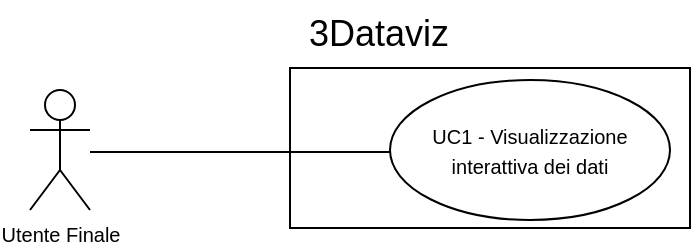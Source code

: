 <mxfile version="26.0.9" pages="40">
  <diagram name="UC 1" id="FBXF3LcX2CokIacLax4o">
    <mxGraphModel dx="1450" dy="621" grid="0" gridSize="10" guides="1" tooltips="1" connect="1" arrows="1" fold="1" page="0" pageScale="1" pageWidth="850" pageHeight="1100" math="0" shadow="0">
      <root>
        <mxCell id="0" />
        <mxCell id="1" parent="0" />
        <mxCell id="4k7AtwofX8zsXD5LKQmq-1" value="Utente Finale" style="shape=umlActor;verticalLabelPosition=bottom;verticalAlign=top;html=1;outlineConnect=0;fontSize=10;" parent="1" vertex="1">
          <mxGeometry x="10" y="291" width="30" height="60" as="geometry" />
        </mxCell>
        <mxCell id="4k7AtwofX8zsXD5LKQmq-2" value="" style="rounded=0;whiteSpace=wrap;html=1;fontSize=10;" parent="1" vertex="1">
          <mxGeometry x="140" y="280" width="200" height="80" as="geometry" />
        </mxCell>
        <mxCell id="4k7AtwofX8zsXD5LKQmq-3" value="&lt;font style=&quot;font-size: 18px;&quot;&gt;3Dataviz&lt;/font&gt;" style="text;html=1;align=center;verticalAlign=middle;resizable=0;points=[];autosize=1;strokeColor=none;fillColor=none;fontSize=10;" parent="1" vertex="1">
          <mxGeometry x="140" y="246" width="87" height="34" as="geometry" />
        </mxCell>
        <mxCell id="4k7AtwofX8zsXD5LKQmq-4" value="" style="line;strokeWidth=1;fillColor=none;align=left;verticalAlign=middle;spacingTop=-1;spacingLeft=3;spacingRight=3;rotatable=0;labelPosition=right;points=[];portConstraint=eastwest;strokeColor=inherit;fontSize=10;" parent="1" vertex="1">
          <mxGeometry x="40" y="318" width="150" height="8" as="geometry" />
        </mxCell>
        <mxCell id="4k7AtwofX8zsXD5LKQmq-5" value="&lt;span style=&quot;font-size: 10px;&quot;&gt;UC1 - Visualizzazione interattiva dei dati&lt;/span&gt;" style="ellipse;whiteSpace=wrap;html=1;" parent="1" vertex="1">
          <mxGeometry x="190" y="286" width="140" height="70" as="geometry" />
        </mxCell>
      </root>
    </mxGraphModel>
  </diagram>
  <diagram name="UC 2" id="RQSj-u7L2PEiE7qPK5VA">
    <mxGraphModel dx="1877" dy="621" grid="1" gridSize="10" guides="1" tooltips="1" connect="1" arrows="1" fold="1" page="1" pageScale="1" pageWidth="827" pageHeight="1169" math="0" shadow="0">
      <root>
        <mxCell id="oWV2-GE9bfTv1E0-xdSE-0" />
        <mxCell id="oWV2-GE9bfTv1E0-xdSE-1" parent="oWV2-GE9bfTv1E0-xdSE-0" />
        <mxCell id="oWV2-GE9bfTv1E0-xdSE-2" value="" style="rounded=0;whiteSpace=wrap;html=1;fontSize=10;" parent="oWV2-GE9bfTv1E0-xdSE-1" vertex="1">
          <mxGeometry x="-160" y="190" width="910" height="360" as="geometry" />
        </mxCell>
        <mxCell id="oWV2-GE9bfTv1E0-xdSE-4" value="Utente Finale" style="shape=umlActor;verticalLabelPosition=bottom;verticalAlign=top;html=1;outlineConnect=0;fontSize=10;" parent="oWV2-GE9bfTv1E0-xdSE-1" vertex="1">
          <mxGeometry x="-250" y="255" width="30" height="60" as="geometry" />
        </mxCell>
        <mxCell id="oWV2-GE9bfTv1E0-xdSE-5" value="&lt;font style=&quot;font-size: 18px;&quot;&gt;3Dataviz&lt;/font&gt;" style="text;html=1;align=center;verticalAlign=middle;resizable=0;points=[];autosize=1;strokeColor=none;fillColor=none;fontSize=10;" parent="oWV2-GE9bfTv1E0-xdSE-1" vertex="1">
          <mxGeometry x="-160" y="150" width="90" height="40" as="geometry" />
        </mxCell>
        <mxCell id="oWV2-GE9bfTv1E0-xdSE-6" value="" style="line;strokeWidth=1;fillColor=none;align=left;verticalAlign=middle;spacingTop=-1;spacingLeft=3;spacingRight=3;rotatable=0;labelPosition=right;points=[];portConstraint=eastwest;strokeColor=inherit;fontSize=10;" parent="oWV2-GE9bfTv1E0-xdSE-1" vertex="1">
          <mxGeometry x="-220" y="285" width="270" height="8" as="geometry" />
        </mxCell>
        <mxCell id="oWV2-GE9bfTv1E0-xdSE-19" value="&lt;br&gt;extension points&lt;br&gt;&lt;span&gt;&amp;nbsp;Errore&amp;nbsp;&lt;/span&gt;tooMuchData&lt;span&gt;,&amp;nbsp;&lt;/span&gt;&lt;div&gt;Errore ApiTimeout&lt;/div&gt;" style="html=1;shape=mxgraph.sysml.useCaseExtPt;whiteSpace=wrap;align=center;fontSize=10;" parent="oWV2-GE9bfTv1E0-xdSE-1" vertex="1">
          <mxGeometry x="130" y="400" width="310" height="130" as="geometry" />
        </mxCell>
        <mxCell id="oWV2-GE9bfTv1E0-xdSE-20" value="" style="resizable=0;html=1;verticalAlign=middle;align=center;labelBackgroundColor=none;fontStyle=1;fontSize=10;" parent="oWV2-GE9bfTv1E0-xdSE-19" connectable="0" vertex="1">
          <mxGeometry x="94.31" y="27.625" as="geometry" />
        </mxCell>
        <mxCell id="oWV2-GE9bfTv1E0-xdSE-21" value="&lt;div&gt;UC 2.2 - Caricamento automatico dati tramite&lt;/div&gt;&lt;div&gt;chiamata all&#39;API esterna Weather Forecast&lt;/div&gt;" style="text;html=1;align=center;verticalAlign=middle;resizable=0;points=[];autosize=1;strokeColor=none;fillColor=none;fontSize=10;" parent="oWV2-GE9bfTv1E0-xdSE-19" vertex="1">
          <mxGeometry x="39.997" y="7.621" width="230" height="40" as="geometry" />
        </mxCell>
        <mxCell id="oWV2-GE9bfTv1E0-xdSE-23" value="&lt;br&gt;&lt;div&gt;&lt;br&gt;&lt;/div&gt;&lt;div&gt;extension points&lt;/div&gt;&lt;div&gt;&lt;span&gt;&amp;nbsp;&lt;/span&gt;&amp;nbsp;Errore&amp;nbsp;tooMuchData,&lt;/div&gt;&lt;div&gt;Errore fileTooBig,&lt;/div&gt;&lt;div&gt;Errore invalidCsv &lt;br&gt;&lt;/div&gt;&lt;div&gt;&lt;br&gt;&lt;/div&gt;" style="html=1;shape=mxgraph.sysml.useCaseExtPt;whiteSpace=wrap;align=center;fontSize=10;" parent="oWV2-GE9bfTv1E0-xdSE-1" vertex="1">
          <mxGeometry x="460" y="215" width="275" height="140" as="geometry" />
        </mxCell>
        <mxCell id="oWV2-GE9bfTv1E0-xdSE-24" value="" style="resizable=0;html=1;verticalAlign=middle;align=center;labelBackgroundColor=none;fontStyle=1;fontSize=10;" parent="oWV2-GE9bfTv1E0-xdSE-23" connectable="0" vertex="1">
          <mxGeometry x="134.804" y="29.75" as="geometry" />
        </mxCell>
        <mxCell id="oWV2-GE9bfTv1E0-xdSE-25" value="UC 2.4 - Caricamento automatico dati tramite file .csv" style="text;html=1;align=center;verticalAlign=middle;resizable=0;points=[];autosize=1;strokeColor=none;fillColor=none;fontSize=10;" parent="oWV2-GE9bfTv1E0-xdSE-23" vertex="1">
          <mxGeometry x="7.498" y="20.741" width="260" height="30" as="geometry" />
        </mxCell>
        <mxCell id="oWV2-GE9bfTv1E0-xdSE-35" value="&lt;br&gt;&lt;div&gt;&lt;br&gt;&lt;/div&gt;&lt;div&gt;Caricamento manuale tramite interfaccia&lt;br&gt;&lt;/div&gt;&lt;div&gt;Caricamento tramite chiamta API&lt;/div&gt;&lt;div&gt;Caricamento tramite connesione a database SQL&lt;/div&gt;&lt;div&gt;Caricamento tramite file .csv&lt;/div&gt;" style="html=1;shape=mxgraph.sysml.useCaseExtPt;whiteSpace=wrap;align=center;fontSize=10;" parent="oWV2-GE9bfTv1E0-xdSE-1" vertex="1">
          <mxGeometry x="30" y="219" width="310" height="140" as="geometry" />
        </mxCell>
        <mxCell id="oWV2-GE9bfTv1E0-xdSE-36" value="" style="resizable=0;html=1;verticalAlign=middle;align=center;labelBackgroundColor=none;fontStyle=1;" parent="oWV2-GE9bfTv1E0-xdSE-35" connectable="0" vertex="1">
          <mxGeometry x="149.655" y="29.75" as="geometry" />
        </mxCell>
        <mxCell id="oWV2-GE9bfTv1E0-xdSE-37" value="&lt;span style=&quot;font-family: Helvetica; font-size: 10px; font-style: normal; font-variant-ligatures: normal; font-variant-caps: normal; font-weight: 400; letter-spacing: normal; orphans: 2; text-align: center; text-indent: 0px; text-transform: none; widows: 2; word-spacing: 0px; -webkit-text-stroke-width: 0px; white-space: normal; text-decoration-thickness: initial; text-decoration-style: initial; text-decoration-color: initial; float: none; display: inline !important;&quot;&gt;&lt;font style=&quot;color: rgb(0, 0, 0);&quot;&gt;UC 2 - Caricamento dati per la generazione del grafico&lt;/font&gt;&lt;/span&gt;" style="text;whiteSpace=wrap;html=1;" parent="oWV2-GE9bfTv1E0-xdSE-35" vertex="1">
          <mxGeometry x="30.0" y="21" width="287.83" height="32.31" as="geometry" />
        </mxCell>
        <mxCell id="oWV2-GE9bfTv1E0-xdSE-39" value="" style="html=1;verticalAlign=bottom;labelBackgroundColor=none;endArrow=block;endFill=0;rounded=0;entryX=1;entryY=0.5;entryDx=0;entryDy=0;entryPerimeter=0;exitX=0;exitY=0.5;exitDx=0;exitDy=0;exitPerimeter=0;" parent="oWV2-GE9bfTv1E0-xdSE-1" source="oWV2-GE9bfTv1E0-xdSE-23" target="oWV2-GE9bfTv1E0-xdSE-35" edge="1">
          <mxGeometry width="160" relative="1" as="geometry">
            <mxPoint x="640" y="220" as="sourcePoint" />
            <mxPoint x="390" y="360" as="targetPoint" />
          </mxGeometry>
        </mxCell>
        <mxCell id="oWV2-GE9bfTv1E0-xdSE-41" value="" style="html=1;verticalAlign=bottom;labelBackgroundColor=none;endArrow=block;endFill=0;rounded=0;entryX=0.5;entryY=1;entryDx=0;entryDy=0;entryPerimeter=0;exitX=0.5;exitY=0;exitDx=0;exitDy=0;exitPerimeter=0;" parent="oWV2-GE9bfTv1E0-xdSE-1" source="oWV2-GE9bfTv1E0-xdSE-19" target="oWV2-GE9bfTv1E0-xdSE-35" edge="1">
          <mxGeometry width="160" relative="1" as="geometry">
            <mxPoint x="330" y="390" as="sourcePoint" />
            <mxPoint x="490" y="390" as="targetPoint" />
          </mxGeometry>
        </mxCell>
        <mxCell id="oWV2-GE9bfTv1E0-xdSE-53" value="UC 2.1 Caricamento dati manuale tramite interfaccia&lt;br&gt;extension points&lt;br&gt;&lt;span&gt;&amp;nbsp;&lt;/span&gt;&amp;nbsp;Errore&amp;nbsp;tooMuchData,&amp;nbsp;&lt;div&gt;Errore emptyfield&lt;/div&gt;&lt;div&gt;Errore invalidArguments&lt;/div&gt;" style="html=1;shape=mxgraph.sysml.useCaseExtPt;whiteSpace=wrap;align=center;fontSize=10;" parent="oWV2-GE9bfTv1E0-xdSE-1" vertex="1">
          <mxGeometry x="-150" y="387.5" width="270" height="120" as="geometry" />
        </mxCell>
        <mxCell id="oWV2-GE9bfTv1E0-xdSE-54" value="" style="resizable=0;html=1;verticalAlign=middle;align=center;labelBackgroundColor=none;fontStyle=1;fontSize=10;" parent="oWV2-GE9bfTv1E0-xdSE-53" connectable="0" vertex="1">
          <mxGeometry x="135" y="25.5" as="geometry" />
        </mxCell>
        <mxCell id="oWV2-GE9bfTv1E0-xdSE-38" value="" style="html=1;verticalAlign=bottom;labelBackgroundColor=none;endArrow=block;endFill=0;rounded=0;entryX=0.264;entryY=0.954;entryDx=0;entryDy=0;entryPerimeter=0;exitX=0.393;exitY=0.014;exitDx=0;exitDy=0;exitPerimeter=0;" parent="oWV2-GE9bfTv1E0-xdSE-1" source="oWV2-GE9bfTv1E0-xdSE-53" target="oWV2-GE9bfTv1E0-xdSE-35" edge="1">
          <mxGeometry x="-0.002" width="160" relative="1" as="geometry">
            <mxPoint x="-41.12" y="430" as="sourcePoint" />
            <mxPoint x="130.0" y="341.34" as="targetPoint" />
            <mxPoint as="offset" />
          </mxGeometry>
        </mxCell>
        <mxCell id="oWV2-GE9bfTv1E0-xdSE-40" value="" style="html=1;verticalAlign=bottom;labelBackgroundColor=none;endArrow=block;endFill=0;rounded=0;entryX=0.921;entryY=0.773;entryDx=0;entryDy=0;entryPerimeter=0;exitX=0.145;exitY=0.145;exitDx=0;exitDy=0;exitPerimeter=0;" parent="oWV2-GE9bfTv1E0-xdSE-1" source="8IE8QZip2iyicDp-zOuy-0" target="oWV2-GE9bfTv1E0-xdSE-35" edge="1">
          <mxGeometry width="160" relative="1" as="geometry">
            <mxPoint x="507.12" y="400.45" as="sourcePoint" />
            <mxPoint x="296.86" y="325.01" as="targetPoint" />
          </mxGeometry>
        </mxCell>
        <mxCell id="8IE8QZip2iyicDp-zOuy-0" value="extension points&lt;br&gt;&lt;span&gt;&amp;nbsp;&lt;/span&gt;&amp;nbsp;Errore networkError" style="html=1;shape=mxgraph.sysml.useCaseExtPt;whiteSpace=wrap;align=center;fontSize=10;" parent="oWV2-GE9bfTv1E0-xdSE-1" vertex="1">
          <mxGeometry x="450" y="380" width="280" height="135" as="geometry" />
        </mxCell>
        <mxCell id="8IE8QZip2iyicDp-zOuy-1" value="" style="resizable=0;html=1;verticalAlign=middle;align=center;labelBackgroundColor=none;fontStyle=1;fontSize=10;" parent="8IE8QZip2iyicDp-zOuy-0" connectable="0" vertex="1">
          <mxGeometry x="117.04" y="28.688" as="geometry" />
        </mxCell>
        <mxCell id="8IE8QZip2iyicDp-zOuy-2" value="&lt;div&gt;&lt;font&gt;UC 2.3 - Caricamento automatico dati&lt;/font&gt;&lt;/div&gt;&lt;div&gt;&lt;font&gt;tramite connessione a database SQL&lt;/font&gt;&lt;/div&gt;" style="text;html=1;align=center;verticalAlign=middle;resizable=0;points=[];autosize=1;strokeColor=none;fillColor=none;fontSize=10;" parent="8IE8QZip2iyicDp-zOuy-0" vertex="1">
          <mxGeometry x="53.177" y="15.0" width="200" height="40" as="geometry" />
        </mxCell>
      </root>
    </mxGraphModel>
  </diagram>
  <diagram name="UC 2.1" id="vQ74eBIbEXUSkqg7wuBT">
    <mxGraphModel dx="1050" dy="621" grid="1" gridSize="10" guides="1" tooltips="1" connect="1" arrows="1" fold="1" page="1" pageScale="1" pageWidth="827" pageHeight="1169" math="0" shadow="0">
      <root>
        <mxCell id="0" />
        <mxCell id="1" parent="0" />
        <mxCell id="ZYoC5mWqRJ7q36Q1Qch0-1" value="" style="rounded=0;whiteSpace=wrap;html=1;fontSize=10;" parent="1" vertex="1">
          <mxGeometry x="90" y="210" width="860" height="490" as="geometry" />
        </mxCell>
        <mxCell id="ZYoC5mWqRJ7q36Q1Qch0-2" value="&lt;span style=&quot;font-size: 18px;&quot;&gt;3Dataviz&lt;/span&gt;" style="text;html=1;align=center;verticalAlign=middle;resizable=0;points=[];autosize=1;strokeColor=none;fillColor=none;fontSize=10;" parent="1" vertex="1">
          <mxGeometry x="75" y="170" width="90" height="40" as="geometry" />
        </mxCell>
        <mxCell id="4lsPGIbdSRMlEXjGIssL-4" value="&amp;lt;&amp;lt;include&amp;gt;&amp;gt;" style="html=1;verticalAlign=bottom;endArrow=open;dashed=1;endSize=8;curved=0;rounded=0;exitX=0.5;exitY=1;exitDx=0;exitDy=0;entryX=0.5;entryY=0;entryDx=0;entryDy=0;fontSize=10;entryPerimeter=0;" parent="1" target="oIu9LHOYt_KpPwYIAAGa-1" edge="1">
          <mxGeometry x="0.011" relative="1" as="geometry">
            <mxPoint x="386.25" y="470" as="sourcePoint" />
            <mxPoint x="190" y="600" as="targetPoint" />
            <mxPoint as="offset" />
          </mxGeometry>
        </mxCell>
        <mxCell id="4lsPGIbdSRMlEXjGIssL-5" value="&amp;lt;&amp;lt;include&amp;gt;&amp;gt;" style="html=1;verticalAlign=bottom;endArrow=open;dashed=1;endSize=8;curved=0;rounded=0;exitX=0.5;exitY=1;exitDx=0;exitDy=0;entryX=0.5;entryY=0;entryDx=0;entryDy=0;fontSize=10;entryPerimeter=0;" parent="1" target="pPNUp2FZSD2IIAIyedWi-1" edge="1">
          <mxGeometry relative="1" as="geometry">
            <mxPoint x="386.25" y="470" as="sourcePoint" />
            <mxPoint x="421" y="570" as="targetPoint" />
          </mxGeometry>
        </mxCell>
        <mxCell id="4lsPGIbdSRMlEXjGIssL-7" value="&amp;lt;&amp;lt;include&amp;gt;&amp;gt;" style="html=1;verticalAlign=bottom;endArrow=open;dashed=1;endSize=8;curved=0;rounded=0;exitX=0.5;exitY=1;exitDx=0;exitDy=0;entryX=0.246;entryY=0.071;entryDx=0;entryDy=0;fontSize=10;entryPerimeter=0;" parent="1" target="pPNUp2FZSD2IIAIyedWi-3" edge="1">
          <mxGeometry relative="1" as="geometry">
            <mxPoint x="386.25" y="470" as="sourcePoint" />
            <mxPoint x="641" y="600" as="targetPoint" />
          </mxGeometry>
        </mxCell>
        <mxCell id="RHf3iU4P5g1kpWJW2chd-1" value="Utente Finale" style="shape=umlActor;verticalLabelPosition=bottom;verticalAlign=top;html=1;outlineConnect=0;fontSize=10;" parent="1" vertex="1">
          <mxGeometry x="24" y="395" width="30" height="60" as="geometry" />
        </mxCell>
        <mxCell id="RHf3iU4P5g1kpWJW2chd-3" value="" style="line;strokeWidth=1;fillColor=none;align=left;verticalAlign=middle;spacingTop=-1;spacingLeft=3;spacingRight=3;rotatable=0;labelPosition=right;points=[];portConstraint=eastwest;strokeColor=inherit;fontSize=10;" parent="1" vertex="1">
          <mxGeometry x="54" y="421" width="234" height="8" as="geometry" />
        </mxCell>
        <mxCell id="ntZ77pl01Q4IRzydkYcP-1" value="&amp;nbsp;UC 22 - Visualizzazione errore tooMuchData" style="ellipse;whiteSpace=wrap;html=1;fontSize=10;" parent="1" vertex="1">
          <mxGeometry x="344" y="220" width="140" height="70" as="geometry" />
        </mxCell>
        <mxCell id="ntZ77pl01Q4IRzydkYcP-2" value="&lt;font&gt;condition: Se l&#39;utente inserisce più dati di quelli che l&#39;applicazione riesce a gestire viene avvisato graficamente&lt;/font&gt;&lt;div&gt;&lt;font&gt;extension point: Errore tooMuchData&lt;br&gt;&lt;/font&gt;&lt;div&gt;&lt;br&gt;&lt;/div&gt;&lt;/div&gt;" style="shape=note;size=15;align=left;spacingLeft=10;html=1;whiteSpace=wrap;fontSize=10;" parent="1" vertex="1">
          <mxGeometry x="102.25" y="230" width="213.5" height="80" as="geometry" />
        </mxCell>
        <mxCell id="ntZ77pl01Q4IRzydkYcP-3" value="&amp;lt;&amp;lt;extend&amp;gt;&amp;gt;" style="html=1;verticalAlign=bottom;endArrow=open;dashed=1;endSize=8;curved=0;rounded=0;exitX=0.5;exitY=1;exitDx=0;exitDy=0;fontSize=10;entryX=0.145;entryY=0.145;entryDx=0;entryDy=0;entryPerimeter=0;" parent="1" source="ntZ77pl01Q4IRzydkYcP-1" target="DEjrVZED9TpcQoU9JV5D-1" edge="1">
          <mxGeometry x="0.002" relative="1" as="geometry">
            <mxPoint x="517.5" y="795" as="sourcePoint" />
            <mxPoint x="417.5" y="760" as="targetPoint" />
            <mxPoint as="offset" />
          </mxGeometry>
        </mxCell>
        <mxCell id="DEjrVZED9TpcQoU9JV5D-1" value="UC 2.1 Caricamento dati manuale tramite interfaccia&lt;br&gt;&lt;br&gt;&lt;div&gt;extension points&lt;br&gt;&lt;span&gt;&amp;nbsp;&lt;/span&gt;&amp;nbsp;Errore&amp;nbsp;tooMuchData,&amp;nbsp;&lt;div&gt;Errore emptyField,&lt;/div&gt;&lt;/div&gt;&lt;div&gt;Errore invalidArguments&lt;br&gt;&lt;/div&gt;" style="html=1;shape=mxgraph.sysml.useCaseExtPt;whiteSpace=wrap;align=center;fontSize=10;" parent="1" vertex="1">
          <mxGeometry x="270" y="360" width="270" height="120" as="geometry" />
        </mxCell>
        <mxCell id="DEjrVZED9TpcQoU9JV5D-2" value="" style="resizable=0;html=1;verticalAlign=middle;align=center;labelBackgroundColor=none;fontStyle=1;fontSize=10;" parent="DEjrVZED9TpcQoU9JV5D-1" connectable="0" vertex="1">
          <mxGeometry x="135" y="25.5" as="geometry" />
        </mxCell>
        <mxCell id="6OBqy6slPzv3W0mvLOAZ-1" value="" style="endArrow=none;dashed=1;html=1;rounded=0;fontSize=10;entryX=0.999;entryY=0.935;entryDx=0;entryDy=0;entryPerimeter=0;exitX=0.106;exitY=0.298;exitDx=0;exitDy=0;exitPerimeter=0;" parent="1" source="6OBqy6slPzv3W0mvLOAZ-2" target="ntZ77pl01Q4IRzydkYcP-2" edge="1">
          <mxGeometry width="50" height="50" relative="1" as="geometry">
            <mxPoint x="330" y="350" as="sourcePoint" />
            <mxPoint x="270" y="330" as="targetPoint" />
          </mxGeometry>
        </mxCell>
        <mxCell id="6OBqy6slPzv3W0mvLOAZ-2" value="" style="ellipse;whiteSpace=wrap;html=1;aspect=fixed;fontSize=10;" parent="1" vertex="1">
          <mxGeometry x="344" y="340" width="10" height="10" as="geometry" />
        </mxCell>
        <mxCell id="B_FfrfIVK0vZOkxUAVHg-1" value="UC 25 - Visualizzazione errore emptyField" style="ellipse;whiteSpace=wrap;html=1;fontSize=10;" parent="1" vertex="1">
          <mxGeometry x="530" y="220" width="140" height="70" as="geometry" />
        </mxCell>
        <mxCell id="B_FfrfIVK0vZOkxUAVHg-2" value="&amp;lt;&amp;lt;extend&amp;gt;&amp;gt;" style="html=1;verticalAlign=bottom;labelBackgroundColor=none;endArrow=open;endFill=0;dashed=1;rounded=0;fontSize=10;entryX=0.855;entryY=0.145;entryDx=0;entryDy=0;entryPerimeter=0;exitX=0;exitY=1;exitDx=0;exitDy=0;" parent="1" source="B_FfrfIVK0vZOkxUAVHg-1" target="DEjrVZED9TpcQoU9JV5D-1" edge="1">
          <mxGeometry x="-0.453" y="8" width="160" relative="1" as="geometry">
            <mxPoint x="720" y="308" as="sourcePoint" />
            <mxPoint x="936.0" y="370" as="targetPoint" />
            <mxPoint as="offset" />
          </mxGeometry>
        </mxCell>
        <mxCell id="B_FfrfIVK0vZOkxUAVHg-3" value="&lt;font&gt;condition: Se l&#39;utente inserisce almeno un valore nullo viene avvisato graficamente&lt;/font&gt;&lt;div&gt;&lt;font&gt;extension point: errore&amp;nbsp;&lt;span style=&quot;text-align: center;&quot;&gt;emptyField&lt;/span&gt;&lt;br&gt;&lt;/font&gt;&lt;div&gt;&lt;br&gt;&lt;/div&gt;&lt;/div&gt;" style="shape=note;size=15;align=left;spacingLeft=10;html=1;whiteSpace=wrap;fontSize=10;" parent="1" vertex="1">
          <mxGeometry x="700" y="220" width="213.5" height="80" as="geometry" />
        </mxCell>
        <mxCell id="B_FfrfIVK0vZOkxUAVHg-4" value="" style="endArrow=none;dashed=1;html=1;rounded=0;fontSize=10;entryX=0;entryY=1;entryDx=0;entryDy=0;entryPerimeter=0;exitX=0.5;exitY=1;exitDx=0;exitDy=0;" parent="1" source="8U8rc1aoaTRoJ-zIgWWF-2" target="B_FfrfIVK0vZOkxUAVHg-3" edge="1">
          <mxGeometry width="50" height="50" relative="1" as="geometry">
            <mxPoint x="650" y="330" as="sourcePoint" />
            <mxPoint x="719.999" y="350.0" as="targetPoint" />
          </mxGeometry>
        </mxCell>
        <mxCell id="8U8rc1aoaTRoJ-zIgWWF-2" value="" style="ellipse;whiteSpace=wrap;html=1;aspect=fixed;fontSize=10;" parent="1" vertex="1">
          <mxGeometry x="520" y="330" width="10" height="10" as="geometry" />
        </mxCell>
        <mxCell id="oIu9LHOYt_KpPwYIAAGa-1" value="UC 2.1.1 L&#39;utente inserisce il campo x&lt;div&gt;extension points&lt;div&gt;Errore emptyField,&lt;/div&gt;&lt;div&gt;Errore invalidArguments&lt;br&gt;&lt;/div&gt;&lt;div&gt;&lt;br&gt;&lt;/div&gt;&lt;/div&gt;" style="html=1;shape=mxgraph.sysml.useCaseExtPt;whiteSpace=wrap;align=center;fontSize=10;" parent="1" vertex="1">
          <mxGeometry x="108" y="580" width="202" height="110" as="geometry" />
        </mxCell>
        <mxCell id="oIu9LHOYt_KpPwYIAAGa-2" value="" style="resizable=0;html=1;verticalAlign=middle;align=center;labelBackgroundColor=none;fontStyle=1;fontSize=10;" parent="oIu9LHOYt_KpPwYIAAGa-1" connectable="0" vertex="1">
          <mxGeometry x="101.0" y="23.375" as="geometry" />
        </mxCell>
        <mxCell id="oIu9LHOYt_KpPwYIAAGa-4" value="" style="resizable=0;html=1;verticalAlign=middle;align=center;labelBackgroundColor=none;fontStyle=1;fontSize=10;" parent="1" connectable="0" vertex="1">
          <mxGeometry x="641" y="617" as="geometry" />
        </mxCell>
        <mxCell id="uDXy11mLkWCe7fck7Lip-1" value="UC 21 - Visualizzazione errore invalidArguments" style="ellipse;whiteSpace=wrap;html=1;fontSize=10;" parent="1" vertex="1">
          <mxGeometry x="710.0" y="340" width="140" height="70" as="geometry" />
        </mxCell>
        <mxCell id="uDXy11mLkWCe7fck7Lip-2" value="&amp;lt;&amp;lt;extend&amp;gt;&amp;gt;" style="html=1;verticalAlign=bottom;labelBackgroundColor=none;endArrow=open;endFill=0;dashed=1;rounded=0;fontSize=10;entryX=1;entryY=0.5;entryDx=0;entryDy=0;entryPerimeter=0;exitX=0;exitY=0.5;exitDx=0;exitDy=0;" parent="1" source="uDXy11mLkWCe7fck7Lip-1" target="DEjrVZED9TpcQoU9JV5D-1" edge="1">
          <mxGeometry x="-0.453" y="12" width="160" relative="1" as="geometry">
            <mxPoint x="740" y="470" as="sourcePoint" />
            <mxPoint x="540.17" y="540" as="targetPoint" />
            <mxPoint as="offset" />
          </mxGeometry>
        </mxCell>
        <mxCell id="uDXy11mLkWCe7fck7Lip-3" value="&lt;font&gt;condition: Se l&#39;utente inserisce un valore non conforme alle aspettative viene avvisato graficamente&lt;/font&gt;&lt;div&gt;&lt;font&gt;extension point: errore&amp;nbsp;&lt;span style=&quot;text-align: center;&quot;&gt;invalidArguments&lt;/span&gt;&lt;br&gt;&lt;/font&gt;&lt;/div&gt;" style="shape=note;size=15;align=left;spacingLeft=10;html=1;whiteSpace=wrap;fontSize=10;" parent="1" vertex="1">
          <mxGeometry x="660.0" y="440" width="213.5" height="80" as="geometry" />
        </mxCell>
        <mxCell id="uDXy11mLkWCe7fck7Lip-4" value="" style="ellipse;whiteSpace=wrap;html=1;aspect=fixed;fontSize=10;" parent="1" vertex="1">
          <mxGeometry x="610.0" y="395" width="10" height="10" as="geometry" />
        </mxCell>
        <mxCell id="uDXy11mLkWCe7fck7Lip-6" value="" style="endArrow=none;dashed=1;html=1;rounded=0;fontSize=10;entryX=0;entryY=0;entryDx=0;entryDy=0;entryPerimeter=0;exitX=0.5;exitY=1;exitDx=0;exitDy=0;" parent="1" source="uDXy11mLkWCe7fck7Lip-4" target="uDXy11mLkWCe7fck7Lip-3" edge="1">
          <mxGeometry width="50" height="50" relative="1" as="geometry">
            <mxPoint x="600" y="509" as="sourcePoint" />
            <mxPoint x="686" y="499" as="targetPoint" />
          </mxGeometry>
        </mxCell>
        <mxCell id="pPNUp2FZSD2IIAIyedWi-1" value="UC 2.1.2 L&#39;utente inserisce il campo y&lt;div&gt;extension points&lt;div&gt;Errore emptyField,&lt;/div&gt;&lt;div&gt;Errore invalidArguments&lt;/div&gt;&lt;div&gt;&lt;br&gt;&lt;/div&gt;&lt;/div&gt;" style="html=1;shape=mxgraph.sysml.useCaseExtPt;whiteSpace=wrap;align=center;fontSize=10;" parent="1" vertex="1">
          <mxGeometry x="318" y="580" width="202" height="110" as="geometry" />
        </mxCell>
        <mxCell id="pPNUp2FZSD2IIAIyedWi-2" value="" style="resizable=0;html=1;verticalAlign=middle;align=center;labelBackgroundColor=none;fontStyle=1;fontSize=10;" parent="pPNUp2FZSD2IIAIyedWi-1" connectable="0" vertex="1">
          <mxGeometry x="101.0" y="23.375" as="geometry" />
        </mxCell>
        <mxCell id="pPNUp2FZSD2IIAIyedWi-3" value="UC 2.1.3 L&#39;utente inserisce il campo z&lt;br&gt;&lt;div&gt;extension points&lt;div&gt;Errore emptyField,&lt;/div&gt;&lt;div&gt;Errore invalidArguments&lt;/div&gt;&lt;div&gt;&lt;br&gt;&lt;/div&gt;&lt;/div&gt;" style="html=1;shape=mxgraph.sysml.useCaseExtPt;whiteSpace=wrap;align=center;fontSize=10;" parent="1" vertex="1">
          <mxGeometry x="560" y="580" width="202" height="110" as="geometry" />
        </mxCell>
        <mxCell id="pPNUp2FZSD2IIAIyedWi-4" value="" style="resizable=0;html=1;verticalAlign=middle;align=center;labelBackgroundColor=none;fontStyle=1;fontSize=10;" parent="pPNUp2FZSD2IIAIyedWi-3" connectable="0" vertex="1">
          <mxGeometry x="101.0" y="23.375" as="geometry" />
        </mxCell>
      </root>
    </mxGraphModel>
  </diagram>
  <diagram name="UC 2.1.1" id="c3wOkrGxcje8IPlodvga">
    <mxGraphModel dx="1050" dy="1790" grid="1" gridSize="10" guides="1" tooltips="1" connect="1" arrows="1" fold="1" page="1" pageScale="1" pageWidth="827" pageHeight="1169" math="0" shadow="0">
      <root>
        <mxCell id="0" />
        <mxCell id="1" parent="0" />
        <mxCell id="qUA-leqDrk9q2vLmCV3H-1" value="" style="rounded=0;whiteSpace=wrap;html=1;fontSize=10;" parent="1" vertex="1">
          <mxGeometry x="210" y="-178.5" width="820" height="331" as="geometry" />
        </mxCell>
        <mxCell id="qUA-leqDrk9q2vLmCV3H-2" value="Utente Finale" style="shape=umlActor;verticalLabelPosition=bottom;verticalAlign=top;html=1;outlineConnect=0;fontSize=10;" parent="1" vertex="1">
          <mxGeometry x="130" y="-148.5" width="30" height="60" as="geometry" />
        </mxCell>
        <mxCell id="qUA-leqDrk9q2vLmCV3H-3" value="&lt;font style=&quot;font-size: 18px;&quot;&gt;UC 2.1&lt;/font&gt;" style="text;html=1;align=center;verticalAlign=middle;resizable=0;points=[];autosize=1;strokeColor=none;fillColor=none;fontSize=10;" parent="1" vertex="1">
          <mxGeometry x="210" y="-218.5" width="80" height="40" as="geometry" />
        </mxCell>
        <mxCell id="qUA-leqDrk9q2vLmCV3H-4" value="" style="line;strokeWidth=1;fillColor=none;align=left;verticalAlign=middle;spacingTop=-1;spacingLeft=3;spacingRight=3;rotatable=0;labelPosition=right;points=[];portConstraint=eastwest;strokeColor=inherit;fontSize=10;" parent="1" vertex="1">
          <mxGeometry x="160" y="-122.5" width="190" height="8" as="geometry" />
        </mxCell>
        <mxCell id="qUA-leqDrk9q2vLmCV3H-5" value="UC 2.1.1 L&#39;utente inserisce il campo x&lt;div&gt;extension points&lt;div&gt;Errore emptyField&lt;/div&gt;&lt;div&gt;Errore invalidArguments&lt;/div&gt;&lt;/div&gt;" style="html=1;shape=mxgraph.sysml.useCaseExtPt;whiteSpace=wrap;align=center;fontSize=10;" parent="1" vertex="1">
          <mxGeometry x="340" y="-158.5" width="290" height="80" as="geometry" />
        </mxCell>
        <mxCell id="qUA-leqDrk9q2vLmCV3H-6" value="" style="resizable=0;html=1;verticalAlign=middle;align=center;labelBackgroundColor=none;fontStyle=1;fontSize=10;" parent="qUA-leqDrk9q2vLmCV3H-5" connectable="0" vertex="1">
          <mxGeometry x="145.0" y="17" as="geometry" />
        </mxCell>
        <mxCell id="qUA-leqDrk9q2vLmCV3H-7" value="UC 25 - Visualizzazione errore emptyField" style="ellipse;whiteSpace=wrap;html=1;fontSize=10;" parent="1" vertex="1">
          <mxGeometry x="510" y="-8.5" width="140" height="70" as="geometry" />
        </mxCell>
        <mxCell id="qUA-leqDrk9q2vLmCV3H-8" value="&amp;lt;&amp;lt;extend&amp;gt;&amp;gt;" style="html=1;verticalAlign=bottom;labelBackgroundColor=none;endArrow=open;endFill=0;dashed=1;rounded=0;exitX=0.5;exitY=0;exitDx=0;exitDy=0;fontSize=10;entryX=0.407;entryY=0.955;entryDx=0;entryDy=0;entryPerimeter=0;" parent="1" source="qUA-leqDrk9q2vLmCV3H-7" edge="1">
          <mxGeometry x="0.477" y="1" width="160" relative="1" as="geometry">
            <mxPoint x="304.59" y="231.5" as="sourcePoint" />
            <mxPoint x="472" y="-77.5" as="targetPoint" />
            <mxPoint as="offset" />
          </mxGeometry>
        </mxCell>
        <mxCell id="qUA-leqDrk9q2vLmCV3H-9" value="&lt;font&gt;condition: Se l&#39;utente inserisce un valore nullo viene avvisato graficamente&lt;/font&gt;&lt;div&gt;&lt;font&gt;extension point: errore &lt;/font&gt;emptyField&lt;/div&gt;" style="shape=note;size=15;align=left;spacingLeft=10;html=1;whiteSpace=wrap;fontSize=10;" parent="1" vertex="1">
          <mxGeometry x="300" y="49.5" width="213.5" height="80" as="geometry" />
        </mxCell>
        <mxCell id="qUA-leqDrk9q2vLmCV3H-10" value="UC 21 - Visualizzazione errore invalidArguments" style="ellipse;whiteSpace=wrap;html=1;fontSize=10;" parent="1" vertex="1">
          <mxGeometry x="710" y="-20.5" width="140" height="70" as="geometry" />
        </mxCell>
        <mxCell id="qUA-leqDrk9q2vLmCV3H-11" value="&amp;lt;&amp;lt;extend&amp;gt;&amp;gt;" style="html=1;verticalAlign=bottom;labelBackgroundColor=none;endArrow=open;endFill=0;dashed=1;rounded=0;entryX=0.704;entryY=0.935;entryDx=0;entryDy=0;entryPerimeter=0;fontSize=10;exitX=0.5;exitY=0;exitDx=0;exitDy=0;" parent="1" edge="1">
          <mxGeometry x="0.505" y="6" width="160" relative="1" as="geometry">
            <mxPoint x="797.79" y="-20.5" as="sourcePoint" />
            <mxPoint x="549.998" y="-78.7" as="targetPoint" />
            <mxPoint as="offset" />
          </mxGeometry>
        </mxCell>
        <mxCell id="qUA-leqDrk9q2vLmCV3H-12" value="&lt;font&gt;condition: Se l&#39;utente inserisce un valore non conforme alle aspettative viene avvisato graficamente&lt;/font&gt;&lt;div&gt;&lt;font&gt;extension point: errore&amp;nbsp;&lt;span style=&quot;text-align: center;&quot;&gt;invalidArguments&lt;/span&gt;&lt;br&gt;&lt;/font&gt;&lt;div&gt;&lt;br&gt;&lt;/div&gt;&lt;/div&gt;" style="shape=note;size=15;align=left;spacingLeft=10;html=1;whiteSpace=wrap;fontSize=10;" parent="1" vertex="1">
          <mxGeometry x="790" y="-138.5" width="213.5" height="80" as="geometry" />
        </mxCell>
        <mxCell id="qUA-leqDrk9q2vLmCV3H-13" value="" style="endArrow=none;dashed=1;html=1;rounded=0;fontSize=10;exitX=1;exitY=0.5;exitDx=0;exitDy=0;" parent="1" source="qUA-leqDrk9q2vLmCV3H-16" edge="1">
          <mxGeometry width="50" height="50" relative="1" as="geometry">
            <mxPoint x="700" y="-218.5" as="sourcePoint" />
            <mxPoint x="785" y="-76.5" as="targetPoint" />
          </mxGeometry>
        </mxCell>
        <mxCell id="qUA-leqDrk9q2vLmCV3H-14" value="" style="endArrow=none;dashed=1;html=1;rounded=0;fontSize=10;entryX=-0.052;entryY=1.036;entryDx=0;entryDy=0;entryPerimeter=0;" parent="1" source="qUA-leqDrk9q2vLmCV3H-9" edge="1">
          <mxGeometry width="50" height="50" relative="1" as="geometry">
            <mxPoint x="450" y="-2.5" as="sourcePoint" />
            <mxPoint x="539" y="-28.5" as="targetPoint" />
          </mxGeometry>
        </mxCell>
        <mxCell id="qUA-leqDrk9q2vLmCV3H-15" value="" style="ellipse;whiteSpace=wrap;html=1;aspect=fixed;fontSize=10;" parent="1" vertex="1">
          <mxGeometry x="540" y="-38.5" width="10" height="10" as="geometry" />
        </mxCell>
        <mxCell id="qUA-leqDrk9q2vLmCV3H-16" value="" style="ellipse;whiteSpace=wrap;html=1;aspect=fixed;fontSize=10;" parent="1" vertex="1">
          <mxGeometry x="700" y="-48.5" width="10" height="10" as="geometry" />
        </mxCell>
      </root>
    </mxGraphModel>
  </diagram>
  <diagram name="UC 2.1.2" id="aftCNR-e2ZAjAjAEyefk">
    <mxGraphModel dx="1877" dy="621" grid="1" gridSize="10" guides="1" tooltips="1" connect="1" arrows="1" fold="1" page="1" pageScale="1" pageWidth="827" pageHeight="1169" math="0" shadow="0">
      <root>
        <mxCell id="Lnpzy789puaqtw-iWLrk-0" />
        <mxCell id="Lnpzy789puaqtw-iWLrk-1" parent="Lnpzy789puaqtw-iWLrk-0" />
        <mxCell id="5BsizuBW1iLx8E2i6pXT-1" value="" style="rounded=0;whiteSpace=wrap;html=1;fontSize=10;" parent="Lnpzy789puaqtw-iWLrk-1" vertex="1">
          <mxGeometry x="40" y="180" width="820" height="331" as="geometry" />
        </mxCell>
        <mxCell id="5BsizuBW1iLx8E2i6pXT-2" value="Utente Finale" style="shape=umlActor;verticalLabelPosition=bottom;verticalAlign=top;html=1;outlineConnect=0;fontSize=10;" parent="Lnpzy789puaqtw-iWLrk-1" vertex="1">
          <mxGeometry x="-40" y="210" width="30" height="60" as="geometry" />
        </mxCell>
        <mxCell id="5BsizuBW1iLx8E2i6pXT-3" value="&lt;font style=&quot;font-size: 18px;&quot;&gt;UC 2.1&lt;/font&gt;" style="text;html=1;align=center;verticalAlign=middle;resizable=0;points=[];autosize=1;strokeColor=none;fillColor=none;fontSize=10;" parent="Lnpzy789puaqtw-iWLrk-1" vertex="1">
          <mxGeometry x="40" y="140" width="80" height="40" as="geometry" />
        </mxCell>
        <mxCell id="5BsizuBW1iLx8E2i6pXT-4" value="" style="line;strokeWidth=1;fillColor=none;align=left;verticalAlign=middle;spacingTop=-1;spacingLeft=3;spacingRight=3;rotatable=0;labelPosition=right;points=[];portConstraint=eastwest;strokeColor=inherit;fontSize=10;" parent="Lnpzy789puaqtw-iWLrk-1" vertex="1">
          <mxGeometry x="-10" y="236" width="190" height="8" as="geometry" />
        </mxCell>
        <mxCell id="5BsizuBW1iLx8E2i6pXT-5" value="UC 2.1.2 L&#39;utente inserisce il campo y&lt;br&gt;&lt;div&gt;extension points&lt;div&gt;Errore emptyField&lt;/div&gt;&lt;div&gt;Errore invalidArguments&lt;/div&gt;&lt;/div&gt;" style="html=1;shape=mxgraph.sysml.useCaseExtPt;whiteSpace=wrap;align=center;fontSize=10;" parent="Lnpzy789puaqtw-iWLrk-1" vertex="1">
          <mxGeometry x="170" y="200" width="290" height="80" as="geometry" />
        </mxCell>
        <mxCell id="5BsizuBW1iLx8E2i6pXT-6" value="" style="resizable=0;html=1;verticalAlign=middle;align=center;labelBackgroundColor=none;fontStyle=1;fontSize=10;" parent="5BsizuBW1iLx8E2i6pXT-5" connectable="0" vertex="1">
          <mxGeometry x="145.0" y="17" as="geometry" />
        </mxCell>
        <mxCell id="5BsizuBW1iLx8E2i6pXT-7" value="UC 25 - Visualizzazione errore emptyField" style="ellipse;whiteSpace=wrap;html=1;fontSize=10;" parent="Lnpzy789puaqtw-iWLrk-1" vertex="1">
          <mxGeometry x="340" y="350" width="140" height="70" as="geometry" />
        </mxCell>
        <mxCell id="5BsizuBW1iLx8E2i6pXT-8" value="&amp;lt;&amp;lt;extend&amp;gt;&amp;gt;" style="html=1;verticalAlign=bottom;labelBackgroundColor=none;endArrow=open;endFill=0;dashed=1;rounded=0;exitX=0.5;exitY=0;exitDx=0;exitDy=0;fontSize=10;entryX=0.407;entryY=0.955;entryDx=0;entryDy=0;entryPerimeter=0;" parent="Lnpzy789puaqtw-iWLrk-1" source="5BsizuBW1iLx8E2i6pXT-7" edge="1">
          <mxGeometry x="0.477" y="1" width="160" relative="1" as="geometry">
            <mxPoint x="134.59" y="590" as="sourcePoint" />
            <mxPoint x="302" y="281" as="targetPoint" />
            <mxPoint as="offset" />
          </mxGeometry>
        </mxCell>
        <mxCell id="5BsizuBW1iLx8E2i6pXT-9" value="&lt;font&gt;condition: Se l&#39;utente inserisce un valore nullo viene avvisato graficamente&lt;/font&gt;&lt;div&gt;&lt;font&gt;extension point: errore &lt;/font&gt;emptyField&lt;/div&gt;" style="shape=note;size=15;align=left;spacingLeft=10;html=1;whiteSpace=wrap;fontSize=10;" parent="Lnpzy789puaqtw-iWLrk-1" vertex="1">
          <mxGeometry x="130" y="408" width="213.5" height="80" as="geometry" />
        </mxCell>
        <mxCell id="5BsizuBW1iLx8E2i6pXT-10" value="UC 21 - Visualizzazione errore invalidArguments" style="ellipse;whiteSpace=wrap;html=1;fontSize=10;" parent="Lnpzy789puaqtw-iWLrk-1" vertex="1">
          <mxGeometry x="540" y="338" width="140" height="70" as="geometry" />
        </mxCell>
        <mxCell id="5BsizuBW1iLx8E2i6pXT-11" value="&amp;lt;&amp;lt;extend&amp;gt;&amp;gt;" style="html=1;verticalAlign=bottom;labelBackgroundColor=none;endArrow=open;endFill=0;dashed=1;rounded=0;entryX=0.704;entryY=0.935;entryDx=0;entryDy=0;entryPerimeter=0;fontSize=10;exitX=0.5;exitY=0;exitDx=0;exitDy=0;" parent="Lnpzy789puaqtw-iWLrk-1" edge="1">
          <mxGeometry x="0.505" y="6" width="160" relative="1" as="geometry">
            <mxPoint x="627.79" y="338" as="sourcePoint" />
            <mxPoint x="379.998" y="279.8" as="targetPoint" />
            <mxPoint as="offset" />
          </mxGeometry>
        </mxCell>
        <mxCell id="5BsizuBW1iLx8E2i6pXT-12" value="&lt;font&gt;condition: Se l&#39;utente inserisce un valore non conforme alle aspettative viene avvisato graficamente&lt;/font&gt;&lt;div&gt;&lt;font&gt;extension point: errore&amp;nbsp;&lt;span style=&quot;text-align: center;&quot;&gt;invalidArguments&lt;/span&gt;&lt;br&gt;&lt;/font&gt;&lt;div&gt;&lt;br&gt;&lt;/div&gt;&lt;/div&gt;" style="shape=note;size=15;align=left;spacingLeft=10;html=1;whiteSpace=wrap;fontSize=10;" parent="Lnpzy789puaqtw-iWLrk-1" vertex="1">
          <mxGeometry x="620" y="220" width="213.5" height="80" as="geometry" />
        </mxCell>
        <mxCell id="5BsizuBW1iLx8E2i6pXT-13" value="" style="endArrow=none;dashed=1;html=1;rounded=0;fontSize=10;exitX=1;exitY=0.5;exitDx=0;exitDy=0;" parent="Lnpzy789puaqtw-iWLrk-1" source="5BsizuBW1iLx8E2i6pXT-16" edge="1">
          <mxGeometry width="50" height="50" relative="1" as="geometry">
            <mxPoint x="530" y="140" as="sourcePoint" />
            <mxPoint x="615" y="282" as="targetPoint" />
          </mxGeometry>
        </mxCell>
        <mxCell id="5BsizuBW1iLx8E2i6pXT-14" value="" style="endArrow=none;dashed=1;html=1;rounded=0;fontSize=10;entryX=-0.052;entryY=1.036;entryDx=0;entryDy=0;entryPerimeter=0;" parent="Lnpzy789puaqtw-iWLrk-1" source="5BsizuBW1iLx8E2i6pXT-9" edge="1">
          <mxGeometry width="50" height="50" relative="1" as="geometry">
            <mxPoint x="280" y="356" as="sourcePoint" />
            <mxPoint x="369" y="330" as="targetPoint" />
          </mxGeometry>
        </mxCell>
        <mxCell id="5BsizuBW1iLx8E2i6pXT-15" value="" style="ellipse;whiteSpace=wrap;html=1;aspect=fixed;fontSize=10;" parent="Lnpzy789puaqtw-iWLrk-1" vertex="1">
          <mxGeometry x="370" y="320" width="10" height="10" as="geometry" />
        </mxCell>
        <mxCell id="5BsizuBW1iLx8E2i6pXT-16" value="" style="ellipse;whiteSpace=wrap;html=1;aspect=fixed;fontSize=10;" parent="Lnpzy789puaqtw-iWLrk-1" vertex="1">
          <mxGeometry x="530" y="310" width="10" height="10" as="geometry" />
        </mxCell>
      </root>
    </mxGraphModel>
  </diagram>
  <diagram name="UC 2.1.3" id="vOg4TmoozeP3U3pUYR-b">
    <mxGraphModel dx="1877" dy="621" grid="1" gridSize="10" guides="1" tooltips="1" connect="1" arrows="1" fold="1" page="1" pageScale="1" pageWidth="827" pageHeight="1169" math="0" shadow="0">
      <root>
        <mxCell id="rX9RLabsXCg2AZcAyc5x-0" />
        <mxCell id="rX9RLabsXCg2AZcAyc5x-1" parent="rX9RLabsXCg2AZcAyc5x-0" />
        <mxCell id="VjEf8x1RLeKBycdrK8G5-0" value="" style="rounded=0;whiteSpace=wrap;html=1;fontSize=10;" parent="rX9RLabsXCg2AZcAyc5x-1" vertex="1">
          <mxGeometry x="40" y="180" width="820" height="331" as="geometry" />
        </mxCell>
        <mxCell id="VjEf8x1RLeKBycdrK8G5-1" value="Utente Finale" style="shape=umlActor;verticalLabelPosition=bottom;verticalAlign=top;html=1;outlineConnect=0;fontSize=10;" parent="rX9RLabsXCg2AZcAyc5x-1" vertex="1">
          <mxGeometry x="-40" y="210" width="30" height="60" as="geometry" />
        </mxCell>
        <mxCell id="VjEf8x1RLeKBycdrK8G5-2" value="&lt;font style=&quot;font-size: 18px;&quot;&gt;UC 2.1&lt;/font&gt;" style="text;html=1;align=center;verticalAlign=middle;resizable=0;points=[];autosize=1;strokeColor=none;fillColor=none;fontSize=10;" parent="rX9RLabsXCg2AZcAyc5x-1" vertex="1">
          <mxGeometry x="45" y="140" width="80" height="40" as="geometry" />
        </mxCell>
        <mxCell id="VjEf8x1RLeKBycdrK8G5-3" value="" style="line;strokeWidth=1;fillColor=none;align=left;verticalAlign=middle;spacingTop=-1;spacingLeft=3;spacingRight=3;rotatable=0;labelPosition=right;points=[];portConstraint=eastwest;strokeColor=inherit;fontSize=10;" parent="rX9RLabsXCg2AZcAyc5x-1" vertex="1">
          <mxGeometry x="-10" y="236" width="190" height="8" as="geometry" />
        </mxCell>
        <mxCell id="VjEf8x1RLeKBycdrK8G5-4" value="UC 2.1.3 L&#39;utente inserisce il campo z&lt;br&gt;&lt;div&gt;extension points&lt;div&gt;Errore emptyField&lt;/div&gt;&lt;div&gt;Errore invalidArguments&lt;/div&gt;&lt;/div&gt;" style="html=1;shape=mxgraph.sysml.useCaseExtPt;whiteSpace=wrap;align=center;fontSize=10;" parent="rX9RLabsXCg2AZcAyc5x-1" vertex="1">
          <mxGeometry x="170" y="200" width="290" height="80" as="geometry" />
        </mxCell>
        <mxCell id="VjEf8x1RLeKBycdrK8G5-5" value="" style="resizable=0;html=1;verticalAlign=middle;align=center;labelBackgroundColor=none;fontStyle=1;fontSize=10;" parent="VjEf8x1RLeKBycdrK8G5-4" connectable="0" vertex="1">
          <mxGeometry x="145.0" y="17" as="geometry" />
        </mxCell>
        <mxCell id="VjEf8x1RLeKBycdrK8G5-6" value="UC 25 - Visualizzazione errore emptyField" style="ellipse;whiteSpace=wrap;html=1;fontSize=10;" parent="rX9RLabsXCg2AZcAyc5x-1" vertex="1">
          <mxGeometry x="340" y="350" width="140" height="70" as="geometry" />
        </mxCell>
        <mxCell id="VjEf8x1RLeKBycdrK8G5-7" value="&amp;lt;&amp;lt;extend&amp;gt;&amp;gt;" style="html=1;verticalAlign=bottom;labelBackgroundColor=none;endArrow=open;endFill=0;dashed=1;rounded=0;exitX=0.5;exitY=0;exitDx=0;exitDy=0;fontSize=10;entryX=0.407;entryY=0.955;entryDx=0;entryDy=0;entryPerimeter=0;" parent="rX9RLabsXCg2AZcAyc5x-1" source="VjEf8x1RLeKBycdrK8G5-6" edge="1">
          <mxGeometry x="0.477" y="1" width="160" relative="1" as="geometry">
            <mxPoint x="134.59" y="590" as="sourcePoint" />
            <mxPoint x="302" y="281" as="targetPoint" />
            <mxPoint as="offset" />
          </mxGeometry>
        </mxCell>
        <mxCell id="VjEf8x1RLeKBycdrK8G5-8" value="&lt;font&gt;condition: Se l&#39;utente inserisce un valore nullo viene avvisato graficamente&lt;/font&gt;&lt;div&gt;&lt;font&gt;extension point: errore &lt;/font&gt;emptyField&lt;/div&gt;" style="shape=note;size=15;align=left;spacingLeft=10;html=1;whiteSpace=wrap;fontSize=10;" parent="rX9RLabsXCg2AZcAyc5x-1" vertex="1">
          <mxGeometry x="130" y="408" width="213.5" height="80" as="geometry" />
        </mxCell>
        <mxCell id="VjEf8x1RLeKBycdrK8G5-9" value="UC 21 - Visualizzazione errore invalidArguments" style="ellipse;whiteSpace=wrap;html=1;fontSize=10;" parent="rX9RLabsXCg2AZcAyc5x-1" vertex="1">
          <mxGeometry x="540" y="338" width="140" height="70" as="geometry" />
        </mxCell>
        <mxCell id="VjEf8x1RLeKBycdrK8G5-10" value="&amp;lt;&amp;lt;extend&amp;gt;&amp;gt;" style="html=1;verticalAlign=bottom;labelBackgroundColor=none;endArrow=open;endFill=0;dashed=1;rounded=0;entryX=0.704;entryY=0.935;entryDx=0;entryDy=0;entryPerimeter=0;fontSize=10;exitX=0.5;exitY=0;exitDx=0;exitDy=0;" parent="rX9RLabsXCg2AZcAyc5x-1" edge="1">
          <mxGeometry x="0.505" y="6" width="160" relative="1" as="geometry">
            <mxPoint x="627.79" y="338" as="sourcePoint" />
            <mxPoint x="379.998" y="279.8" as="targetPoint" />
            <mxPoint as="offset" />
          </mxGeometry>
        </mxCell>
        <mxCell id="VjEf8x1RLeKBycdrK8G5-11" value="&lt;font&gt;condition: Se l&#39;utente inserisce un valore non conforme alle aspettative viene avvisato graficamente&lt;/font&gt;&lt;div&gt;&lt;font&gt;extension point: errore&amp;nbsp;&lt;span style=&quot;text-align: center;&quot;&gt;invalidArguments&lt;/span&gt;&lt;br&gt;&lt;/font&gt;&lt;div&gt;&lt;br&gt;&lt;/div&gt;&lt;/div&gt;" style="shape=note;size=15;align=left;spacingLeft=10;html=1;whiteSpace=wrap;fontSize=10;" parent="rX9RLabsXCg2AZcAyc5x-1" vertex="1">
          <mxGeometry x="620" y="220" width="213.5" height="80" as="geometry" />
        </mxCell>
        <mxCell id="VjEf8x1RLeKBycdrK8G5-12" value="" style="endArrow=none;dashed=1;html=1;rounded=0;fontSize=10;exitX=1;exitY=0.5;exitDx=0;exitDy=0;" parent="rX9RLabsXCg2AZcAyc5x-1" source="VjEf8x1RLeKBycdrK8G5-15" edge="1">
          <mxGeometry width="50" height="50" relative="1" as="geometry">
            <mxPoint x="530" y="140" as="sourcePoint" />
            <mxPoint x="615" y="282" as="targetPoint" />
          </mxGeometry>
        </mxCell>
        <mxCell id="VjEf8x1RLeKBycdrK8G5-13" value="" style="endArrow=none;dashed=1;html=1;rounded=0;fontSize=10;entryX=-0.052;entryY=1.036;entryDx=0;entryDy=0;entryPerimeter=0;" parent="rX9RLabsXCg2AZcAyc5x-1" source="VjEf8x1RLeKBycdrK8G5-8" edge="1">
          <mxGeometry width="50" height="50" relative="1" as="geometry">
            <mxPoint x="280" y="356" as="sourcePoint" />
            <mxPoint x="369" y="330" as="targetPoint" />
          </mxGeometry>
        </mxCell>
        <mxCell id="VjEf8x1RLeKBycdrK8G5-14" value="" style="ellipse;whiteSpace=wrap;html=1;aspect=fixed;fontSize=10;" parent="rX9RLabsXCg2AZcAyc5x-1" vertex="1">
          <mxGeometry x="370" y="320" width="10" height="10" as="geometry" />
        </mxCell>
        <mxCell id="VjEf8x1RLeKBycdrK8G5-15" value="" style="ellipse;whiteSpace=wrap;html=1;aspect=fixed;fontSize=10;" parent="rX9RLabsXCg2AZcAyc5x-1" vertex="1">
          <mxGeometry x="530" y="310" width="10" height="10" as="geometry" />
        </mxCell>
      </root>
    </mxGraphModel>
  </diagram>
  <diagram name="UC 2.2" id="YuNIY5ZjWtwN10X5UnA4">
    <mxGraphModel dx="1050" dy="621" grid="1" gridSize="10" guides="1" tooltips="1" connect="1" arrows="1" fold="1" page="1" pageScale="1" pageWidth="827" pageHeight="1169" math="0" shadow="0">
      <root>
        <mxCell id="0" />
        <mxCell id="1" parent="0" />
        <mxCell id="APiN4X_Nempf9UpK9VhY-16" value="" style="rounded=0;whiteSpace=wrap;html=1;fontSize=10;" parent="1" vertex="1">
          <mxGeometry x="240" y="430" width="680" height="340" as="geometry" />
        </mxCell>
        <mxCell id="APiN4X_Nempf9UpK9VhY-2" value="&amp;nbsp;UC 22 - Visualizzazione errore tooMuchData" style="ellipse;whiteSpace=wrap;html=1;fontSize=10;" parent="1" vertex="1">
          <mxGeometry x="440" y="680" width="140" height="70" as="geometry" />
        </mxCell>
        <mxCell id="APiN4X_Nempf9UpK9VhY-3" value="UC 24 - Visualizzazione errore apiTimeout" style="ellipse;whiteSpace=wrap;html=1;fontSize=10;" parent="1" vertex="1">
          <mxGeometry x="590" y="680" width="140" height="70" as="geometry" />
        </mxCell>
        <mxCell id="APiN4X_Nempf9UpK9VhY-4" value="&lt;font&gt;contidion: Se l&#39;API non risponde in un tempo limite, viene avvisato graficamente&lt;/font&gt;&lt;div&gt;&lt;font&gt;extension point: Errore ApiTimeOut&lt;/font&gt;&lt;/div&gt;" style="shape=note;size=15;align=left;spacingLeft=10;html=1;whiteSpace=wrap;direction=east;fontSize=10;" parent="1" vertex="1">
          <mxGeometry x="700" y="584.5" width="190" height="80" as="geometry" />
        </mxCell>
        <mxCell id="APiN4X_Nempf9UpK9VhY-5" value="&lt;font&gt;condition: Se la chiamata all&#39;API restituisce un numero di dati superiori a quelli supportati, viene avvisato graficamente&lt;/font&gt;&lt;div&gt;&lt;font&gt;extension point: Errore tooMuchData&lt;br&gt;&lt;/font&gt;&lt;div&gt;&lt;br&gt;&lt;/div&gt;&lt;/div&gt;" style="shape=note;size=15;align=left;spacingLeft=10;html=1;whiteSpace=wrap;fontSize=10;" parent="1" vertex="1">
          <mxGeometry x="270" y="600" width="213.5" height="80" as="geometry" />
        </mxCell>
        <mxCell id="APiN4X_Nempf9UpK9VhY-6" value="&amp;lt;&amp;lt;extend&amp;gt;&amp;gt;" style="html=1;verticalAlign=bottom;endArrow=open;dashed=1;endSize=8;curved=0;rounded=0;exitX=0.5;exitY=0;exitDx=0;exitDy=0;entryX=0.5;entryY=1;entryDx=0;entryDy=0;entryPerimeter=0;fontSize=10;" parent="1" source="APiN4X_Nempf9UpK9VhY-2" target="APiN4X_Nempf9UpK9VhY-12" edge="1">
          <mxGeometry x="0.002" relative="1" as="geometry">
            <mxPoint x="680" y="470" as="sourcePoint" />
            <mxPoint x="570" y="575" as="targetPoint" />
            <mxPoint as="offset" />
          </mxGeometry>
        </mxCell>
        <mxCell id="APiN4X_Nempf9UpK9VhY-7" value="&amp;lt;&amp;lt;extend&amp;gt;&amp;gt;" style="html=1;verticalAlign=bottom;endArrow=open;dashed=1;endSize=8;curved=0;rounded=0;exitX=0.5;exitY=0;exitDx=0;exitDy=0;entryX=0.5;entryY=1;entryDx=0;entryDy=0;entryPerimeter=0;fontSize=10;" parent="1" source="APiN4X_Nempf9UpK9VhY-3" target="APiN4X_Nempf9UpK9VhY-12" edge="1">
          <mxGeometry relative="1" as="geometry">
            <mxPoint x="470" y="660" as="sourcePoint" />
            <mxPoint x="570" y="575" as="targetPoint" />
          </mxGeometry>
        </mxCell>
        <mxCell id="APiN4X_Nempf9UpK9VhY-8" value="" style="endArrow=none;dashed=1;html=1;rounded=0;entryX=0;entryY=0.5;entryDx=0;entryDy=0;entryPerimeter=0;exitX=0;exitY=1;exitDx=0;exitDy=0;exitPerimeter=0;fontSize=10;" parent="1" source="APiN4X_Nempf9UpK9VhY-4" target="APiN4X_Nempf9UpK9VhY-4" edge="1">
          <mxGeometry width="50" height="50" relative="1" as="geometry">
            <mxPoint x="620" y="630" as="sourcePoint" />
            <mxPoint x="610" y="520" as="targetPoint" />
          </mxGeometry>
        </mxCell>
        <mxCell id="APiN4X_Nempf9UpK9VhY-9" value="" style="ellipse;whiteSpace=wrap;html=1;aspect=fixed;fontSize=10;" parent="1" vertex="1">
          <mxGeometry x="630" y="640" width="10" height="10" as="geometry" />
        </mxCell>
        <mxCell id="APiN4X_Nempf9UpK9VhY-10" value="" style="endArrow=none;dashed=1;html=1;rounded=0;entryX=0;entryY=0;entryDx=213.5;entryDy=15;entryPerimeter=0;fontSize=10;" parent="1" source="APiN4X_Nempf9UpK9VhY-11" target="APiN4X_Nempf9UpK9VhY-5" edge="1">
          <mxGeometry width="50" height="50" relative="1" as="geometry">
            <mxPoint x="460" y="610" as="sourcePoint" />
            <mxPoint x="687" y="605" as="targetPoint" />
          </mxGeometry>
        </mxCell>
        <mxCell id="APiN4X_Nempf9UpK9VhY-11" value="" style="ellipse;whiteSpace=wrap;html=1;aspect=fixed;fontSize=10;" parent="1" vertex="1">
          <mxGeometry x="530" y="650" width="10" height="10" as="geometry" />
        </mxCell>
        <mxCell id="APiN4X_Nempf9UpK9VhY-12" value="&lt;br&gt;extension points&lt;br&gt;&lt;span&gt;&amp;nbsp;Errore&amp;nbsp;&lt;/span&gt;tooMuchData&lt;span&gt;,&amp;nbsp;&lt;/span&gt;&lt;div&gt;Errore ApiTimeout&lt;/div&gt;" style="html=1;shape=mxgraph.sysml.useCaseExtPt;whiteSpace=wrap;align=center;fontSize=10;" parent="1" vertex="1">
          <mxGeometry x="460" y="440" width="285" height="160" as="geometry" />
        </mxCell>
        <mxCell id="APiN4X_Nempf9UpK9VhY-13" value="" style="resizable=0;html=1;verticalAlign=middle;align=center;labelBackgroundColor=none;fontStyle=1;fontSize=10;" parent="APiN4X_Nempf9UpK9VhY-12" connectable="0" vertex="1">
          <mxGeometry x="135" y="34" as="geometry" />
        </mxCell>
        <mxCell id="APiN4X_Nempf9UpK9VhY-14" value="&lt;div&gt;UC 2.2 - Caricamento automatico dati tramite&lt;/div&gt;&lt;div&gt;chiamata all&#39;API esterna Weather Forecast&lt;/div&gt;" style="text;html=1;align=center;verticalAlign=middle;resizable=0;points=[];autosize=1;strokeColor=none;fillColor=none;fontSize=10;" parent="APiN4X_Nempf9UpK9VhY-12" vertex="1">
          <mxGeometry x="27.5" y="19.997" width="230" height="40" as="geometry" />
        </mxCell>
        <mxCell id="APiN4X_Nempf9UpK9VhY-15" value="" style="endArrow=none;dashed=1;html=1;rounded=0;entryX=1;entryY=0.5;entryDx=0;entryDy=0;exitX=0;exitY=0;exitDx=0;exitDy=0;exitPerimeter=0;fontSize=10;" parent="1" source="APiN4X_Nempf9UpK9VhY-4" target="APiN4X_Nempf9UpK9VhY-9" edge="1">
          <mxGeometry width="50" height="50" relative="1" as="geometry">
            <mxPoint x="542" y="651" as="sourcePoint" />
            <mxPoint x="524" y="625" as="targetPoint" />
          </mxGeometry>
        </mxCell>
        <mxCell id="ot0xNigqYGcCbBu4eija-1" value="Utente Finale" style="shape=umlActor;verticalLabelPosition=bottom;verticalAlign=top;html=1;outlineConnect=0;fontSize=10;" parent="1" vertex="1">
          <mxGeometry x="140" y="500" width="30" height="60" as="geometry" />
        </mxCell>
        <mxCell id="ot0xNigqYGcCbBu4eija-2" value="&lt;span style=&quot;font-size: 18px;&quot;&gt;3Dataviz&lt;/span&gt;" style="text;html=1;align=center;verticalAlign=middle;resizable=0;points=[];autosize=1;strokeColor=none;fillColor=none;fontSize=10;" parent="1" vertex="1">
          <mxGeometry x="225" y="390" width="90" height="40" as="geometry" />
        </mxCell>
        <mxCell id="ot0xNigqYGcCbBu4eija-3" value="" style="line;strokeWidth=1;fillColor=none;align=left;verticalAlign=middle;spacingTop=-1;spacingLeft=3;spacingRight=3;rotatable=0;labelPosition=right;points=[];portConstraint=eastwest;strokeColor=inherit;fontSize=10;" parent="1" vertex="1">
          <mxGeometry x="170" y="529" width="290" height="8" as="geometry" />
        </mxCell>
      </root>
    </mxGraphModel>
  </diagram>
  <diagram name="UC 2.3" id="JvphzjLIWS4jRRUCbcJW">
    <mxGraphModel dx="1050" dy="621" grid="1" gridSize="10" guides="1" tooltips="1" connect="1" arrows="1" fold="1" page="1" pageScale="1" pageWidth="827" pageHeight="1169" math="0" shadow="0">
      <root>
        <mxCell id="9-NvbHRqpBgjscW1e3NA-0" />
        <mxCell id="9-NvbHRqpBgjscW1e3NA-1" parent="9-NvbHRqpBgjscW1e3NA-0" />
        <mxCell id="9-NvbHRqpBgjscW1e3NA-2" value="" style="rounded=0;whiteSpace=wrap;html=1;fontSize=10;" parent="9-NvbHRqpBgjscW1e3NA-1" vertex="1">
          <mxGeometry x="240" y="430" width="570" height="330" as="geometry" />
        </mxCell>
        <mxCell id="9-NvbHRqpBgjscW1e3NA-3" value="UC 26 - Visualizzazione errore networkError" style="ellipse;whiteSpace=wrap;html=1;fontSize=10;" parent="9-NvbHRqpBgjscW1e3NA-1" vertex="1">
          <mxGeometry x="440" y="680" width="140" height="70" as="geometry" />
        </mxCell>
        <mxCell id="9-NvbHRqpBgjscW1e3NA-6" value="&lt;font&gt;condition: Se il DB non risponde per vari problemi di rete, l&#39;utente viene avvisato graficamente&amp;nbsp;&lt;/font&gt;&lt;div&gt;&lt;span style=&quot;background-color: transparent; color: light-dark(rgb(0, 0, 0), rgb(255, 255, 255));&quot;&gt;extension point: Errore networkError&lt;/span&gt;&lt;div&gt;&lt;div&gt;&lt;br&gt;&lt;/div&gt;&lt;/div&gt;&lt;/div&gt;" style="shape=note;size=15;align=left;spacingLeft=10;html=1;whiteSpace=wrap;fontSize=10;" parent="9-NvbHRqpBgjscW1e3NA-1" vertex="1">
          <mxGeometry x="270" y="600" width="213.5" height="80" as="geometry" />
        </mxCell>
        <mxCell id="9-NvbHRqpBgjscW1e3NA-7" value="&amp;lt;&amp;lt;extend&amp;gt;&amp;gt;" style="html=1;verticalAlign=bottom;endArrow=open;dashed=1;endSize=8;curved=0;rounded=0;exitX=0.5;exitY=0;exitDx=0;exitDy=0;entryX=0.5;entryY=1;entryDx=0;entryDy=0;entryPerimeter=0;fontSize=10;" parent="9-NvbHRqpBgjscW1e3NA-1" source="9-NvbHRqpBgjscW1e3NA-3" target="9-NvbHRqpBgjscW1e3NA-13" edge="1">
          <mxGeometry x="0.002" relative="1" as="geometry">
            <mxPoint x="680" y="470" as="sourcePoint" />
            <mxPoint x="570" y="575" as="targetPoint" />
            <mxPoint as="offset" />
          </mxGeometry>
        </mxCell>
        <mxCell id="9-NvbHRqpBgjscW1e3NA-11" value="" style="endArrow=none;dashed=1;html=1;rounded=0;entryX=0;entryY=0;entryDx=213.5;entryDy=15;entryPerimeter=0;fontSize=10;" parent="9-NvbHRqpBgjscW1e3NA-1" source="9-NvbHRqpBgjscW1e3NA-12" target="9-NvbHRqpBgjscW1e3NA-6" edge="1">
          <mxGeometry width="50" height="50" relative="1" as="geometry">
            <mxPoint x="460" y="610" as="sourcePoint" />
            <mxPoint x="687" y="605" as="targetPoint" />
          </mxGeometry>
        </mxCell>
        <mxCell id="9-NvbHRqpBgjscW1e3NA-12" value="" style="ellipse;whiteSpace=wrap;html=1;aspect=fixed;fontSize=10;" parent="9-NvbHRqpBgjscW1e3NA-1" vertex="1">
          <mxGeometry x="530" y="650" width="10" height="10" as="geometry" />
        </mxCell>
        <mxCell id="9-NvbHRqpBgjscW1e3NA-13" value="&lt;br&gt;extension points&lt;br&gt;&lt;span&gt;&amp;nbsp;Errore networkError&lt;/span&gt;" style="html=1;shape=mxgraph.sysml.useCaseExtPt;whiteSpace=wrap;align=center;fontSize=10;" parent="9-NvbHRqpBgjscW1e3NA-1" vertex="1">
          <mxGeometry x="460" y="440" width="315" height="160" as="geometry" />
        </mxCell>
        <mxCell id="9-NvbHRqpBgjscW1e3NA-14" value="" style="resizable=0;html=1;verticalAlign=middle;align=center;labelBackgroundColor=none;fontStyle=1;fontSize=10;" parent="9-NvbHRqpBgjscW1e3NA-13" connectable="0" vertex="1">
          <mxGeometry x="135" y="34" as="geometry" />
        </mxCell>
        <mxCell id="9-NvbHRqpBgjscW1e3NA-15" value="UC 2.3 - Caricamento automatico dati &#xa;tramite connessione a database SQL" style="text;align=center;verticalAlign=middle;resizable=0;points=[];autosize=1;strokeColor=none;fillColor=none;fontSize=10;rounded=0;labelPosition=center;verticalLabelPosition=middle;" parent="9-NvbHRqpBgjscW1e3NA-13" vertex="1">
          <mxGeometry x="60" y="13.997" width="190" height="40" as="geometry" />
        </mxCell>
        <mxCell id="9-NvbHRqpBgjscW1e3NA-17" value="Utente Finale" style="shape=umlActor;verticalLabelPosition=bottom;verticalAlign=top;html=1;outlineConnect=0;fontSize=10;" parent="9-NvbHRqpBgjscW1e3NA-1" vertex="1">
          <mxGeometry x="140" y="500" width="30" height="60" as="geometry" />
        </mxCell>
        <mxCell id="9-NvbHRqpBgjscW1e3NA-18" value="&lt;span style=&quot;font-size: 18px;&quot;&gt;3Dataviz&lt;/span&gt;" style="text;html=1;align=center;verticalAlign=middle;resizable=0;points=[];autosize=1;strokeColor=none;fillColor=none;fontSize=10;" parent="9-NvbHRqpBgjscW1e3NA-1" vertex="1">
          <mxGeometry x="225" y="390" width="90" height="40" as="geometry" />
        </mxCell>
        <mxCell id="9-NvbHRqpBgjscW1e3NA-19" value="" style="line;strokeWidth=1;fillColor=none;align=left;verticalAlign=middle;spacingTop=-1;spacingLeft=3;spacingRight=3;rotatable=0;labelPosition=right;points=[];portConstraint=eastwest;strokeColor=inherit;fontSize=10;" parent="9-NvbHRqpBgjscW1e3NA-1" vertex="1">
          <mxGeometry x="170" y="529" width="290" height="8" as="geometry" />
        </mxCell>
      </root>
    </mxGraphModel>
  </diagram>
  <diagram name="UC 2.4" id="aH1TvgMMtL2UhQgnGytJ">
    <mxGraphModel dx="1050" dy="621" grid="1" gridSize="10" guides="1" tooltips="1" connect="1" arrows="1" fold="1" page="1" pageScale="1" pageWidth="827" pageHeight="1169" math="0" shadow="0">
      <root>
        <mxCell id="0" />
        <mxCell id="1" parent="0" />
        <mxCell id="5YyMDe5nxf5BBA_hLEBE-14" value="" style="rounded=0;whiteSpace=wrap;html=1;fontSize=10;" parent="1" vertex="1">
          <mxGeometry x="420" y="140" width="890" height="500" as="geometry" />
        </mxCell>
        <mxCell id="5YyMDe5nxf5BBA_hLEBE-1" value="&lt;br&gt;extension points&lt;br&gt;&lt;div&gt;&lt;span&gt;&amp;nbsp;&lt;/span&gt;&amp;nbsp;Errore&amp;nbsp;tooMuchData,&lt;/div&gt;&lt;div&gt;Errore fileTooBig,&lt;/div&gt;&lt;div&gt;Errore invalidCsv &lt;br&gt;&lt;/div&gt;&lt;div&gt;&lt;br&gt;&lt;/div&gt;" style="html=1;shape=mxgraph.sysml.useCaseExtPt;whiteSpace=wrap;align=center;fontSize=10;" parent="1" vertex="1">
          <mxGeometry x="660" y="320" width="280" height="150" as="geometry" />
        </mxCell>
        <mxCell id="5YyMDe5nxf5BBA_hLEBE-2" value="" style="resizable=0;html=1;verticalAlign=middle;align=center;labelBackgroundColor=none;fontStyle=1;fontSize=10;" parent="5YyMDe5nxf5BBA_hLEBE-1" connectable="0" vertex="1">
          <mxGeometry x="140" y="31.875" as="geometry" />
        </mxCell>
        <mxCell id="5YyMDe5nxf5BBA_hLEBE-3" value="UC 2.4 - Caricamento automatico dati tramite file .csv" style="text;html=1;align=center;verticalAlign=middle;resizable=0;points=[];autosize=1;strokeColor=none;fillColor=none;fontSize=10;" parent="5YyMDe5nxf5BBA_hLEBE-1" vertex="1">
          <mxGeometry x="10" y="29.032" width="260" height="30" as="geometry" />
        </mxCell>
        <mxCell id="5YyMDe5nxf5BBA_hLEBE-4" value="&amp;nbsp;UC 22 - Visualizzazione errore tooMuchData" style="ellipse;whiteSpace=wrap;html=1;fontSize=10;" parent="1" vertex="1">
          <mxGeometry x="1040" y="311.5" width="140" height="70" as="geometry" />
        </mxCell>
        <mxCell id="5YyMDe5nxf5BBA_hLEBE-5" value="&lt;font&gt;condition: Se il file CSV caricato dall&#39;utente ha un numero di dati superiori a quelli supportati, viene avvisato graficamente&lt;/font&gt;&lt;div&gt;&lt;font&gt;extension point:&amp;nbsp;&lt;span style=&quot;text-align: center;&quot;&gt;&amp;nbsp;Errore&amp;nbsp;&lt;/span&gt;&lt;span style=&quot;text-align: center;&quot;&gt;tooMuchData&lt;/span&gt;&lt;/font&gt;&lt;div&gt;&lt;br&gt;&lt;/div&gt;&lt;/div&gt;" style="shape=note;size=15;align=left;spacingLeft=10;html=1;whiteSpace=wrap;fontSize=10;" parent="1" vertex="1">
          <mxGeometry x="1020" y="430" width="213.5" height="80" as="geometry" />
        </mxCell>
        <mxCell id="5YyMDe5nxf5BBA_hLEBE-6" value="&amp;lt;&amp;lt;extend&amp;gt;&amp;gt;" style="html=1;verticalAlign=bottom;endArrow=open;dashed=1;endSize=8;curved=0;rounded=0;exitX=0;exitY=0.5;exitDx=0;exitDy=0;entryX=1;entryY=0.5;entryDx=0;entryDy=0;entryPerimeter=0;fontSize=10;" parent="1" source="5YyMDe5nxf5BBA_hLEBE-4" target="5YyMDe5nxf5BBA_hLEBE-1" edge="1">
          <mxGeometry x="0.002" relative="1" as="geometry">
            <mxPoint x="1170" y="355" as="sourcePoint" />
            <mxPoint x="1070" y="485" as="targetPoint" />
            <mxPoint as="offset" />
          </mxGeometry>
        </mxCell>
        <mxCell id="5YyMDe5nxf5BBA_hLEBE-7" value="" style="endArrow=none;dashed=1;html=1;rounded=0;entryX=0;entryY=0;entryDx=0;entryDy=0;entryPerimeter=0;fontSize=10;" parent="1" source="5YyMDe5nxf5BBA_hLEBE-8" target="5YyMDe5nxf5BBA_hLEBE-5" edge="1">
          <mxGeometry width="50" height="50" relative="1" as="geometry">
            <mxPoint x="950" y="495" as="sourcePoint" />
            <mxPoint x="1177" y="490" as="targetPoint" />
          </mxGeometry>
        </mxCell>
        <mxCell id="5YyMDe5nxf5BBA_hLEBE-8" value="" style="ellipse;whiteSpace=wrap;html=1;aspect=fixed;fontSize=10;" parent="1" vertex="1">
          <mxGeometry x="980" y="371.5" width="10" height="10" as="geometry" />
        </mxCell>
        <mxCell id="5YyMDe5nxf5BBA_hLEBE-10" value="&amp;lt;&amp;lt;include&amp;gt;&amp;gt;" style="html=1;verticalAlign=bottom;labelBackgroundColor=none;endArrow=open;endFill=0;dashed=1;rounded=0;exitX=0.5;exitY=1;exitDx=0;exitDy=0;fontSize=10;exitPerimeter=0;entryX=0.5;entryY=0;entryDx=0;entryDy=0;entryPerimeter=0;" parent="1" source="5YyMDe5nxf5BBA_hLEBE-1" target="cKvbT1IVt1x6B8q4tEia-1" edge="1">
          <mxGeometry x="0.042" y="-3" width="160" relative="1" as="geometry">
            <mxPoint x="900" y="535.0" as="sourcePoint" />
            <mxPoint x="950" y="515" as="targetPoint" />
            <mxPoint as="offset" />
          </mxGeometry>
        </mxCell>
        <mxCell id="33Ppcw9dUa3ymehaOhzk-1" value="Utente Finale" style="shape=umlActor;verticalLabelPosition=bottom;verticalAlign=top;html=1;outlineConnect=0;fontSize=10;" parent="1" vertex="1">
          <mxGeometry x="360" y="347.5" width="30" height="60" as="geometry" />
        </mxCell>
        <mxCell id="33Ppcw9dUa3ymehaOhzk-2" value="&lt;span style=&quot;font-size: 18px;&quot;&gt;3Dataviz&lt;/span&gt;" style="text;html=1;align=center;verticalAlign=middle;resizable=0;points=[];autosize=1;strokeColor=none;fillColor=none;fontSize=10;" parent="1" vertex="1">
          <mxGeometry x="405" y="100" width="90" height="40" as="geometry" />
        </mxCell>
        <mxCell id="33Ppcw9dUa3ymehaOhzk-3" value="" style="line;strokeWidth=1;fillColor=none;align=left;verticalAlign=middle;spacingTop=-1;spacingLeft=3;spacingRight=3;rotatable=0;labelPosition=right;points=[];portConstraint=eastwest;strokeColor=inherit;fontSize=10;" parent="1" vertex="1">
          <mxGeometry x="400" y="373.5" width="260" height="8" as="geometry" />
        </mxCell>
        <mxCell id="cKvbT1IVt1x6B8q4tEia-1" value="UC 2.4.1 Selezione del file .csv&lt;br&gt;&lt;div&gt;extension points&lt;div&gt;Errore fileTooBig,&lt;/div&gt;&lt;div&gt;Errore invalidCsv&lt;br&gt;&lt;/div&gt;&lt;div&gt;&lt;br&gt;&lt;/div&gt;&lt;/div&gt;" style="html=1;shape=mxgraph.sysml.useCaseExtPt;whiteSpace=wrap;align=center;fontSize=10;container=0;strokeColor=default;verticalAlign=middle;fontFamily=Helvetica;fontColor=default;fillColor=default;" parent="1" vertex="1">
          <mxGeometry x="740" y="520" width="200" height="105" as="geometry" />
        </mxCell>
        <mxCell id="Dy0UiLwu9eEUNzqyioz9-1" value="&lt;font&gt;UC 23 - Visualizzazione errore invalidCsv&lt;br&gt;&lt;/font&gt;" style="ellipse;whiteSpace=wrap;html=1;fontSize=10;strokeColor=default;align=center;verticalAlign=middle;fontFamily=Helvetica;fontColor=default;fillColor=default;" parent="1" vertex="1">
          <mxGeometry x="700" y="169.995" width="140" height="70" as="geometry" />
        </mxCell>
        <mxCell id="Dy0UiLwu9eEUNzqyioz9-2" value="&amp;lt;&amp;lt;extend&amp;gt;&amp;gt;" style="html=1;verticalAlign=bottom;labelBackgroundColor=none;endArrow=open;endFill=0;dashed=1;rounded=0;entryX=0.5;entryY=0;entryDx=0;entryDy=0;entryPerimeter=0;exitX=1;exitY=1;exitDx=0;exitDy=0;fontSize=10;" parent="1" source="Dy0UiLwu9eEUNzqyioz9-1" target="5YyMDe5nxf5BBA_hLEBE-1" edge="1">
          <mxGeometry x="0.042" y="-3" width="160" relative="1" as="geometry">
            <mxPoint x="890" y="513.995" as="sourcePoint" />
            <mxPoint x="948" y="429.995" as="targetPoint" />
            <mxPoint as="offset" />
          </mxGeometry>
        </mxCell>
        <mxCell id="Dy0UiLwu9eEUNzqyioz9-3" value="condition: Se l&#39;utente seleziona un file CSV che non è formattato correttamente, viene avvisato graficamente&lt;div&gt;extension point:&amp;nbsp;&lt;span style=&quot;text-align: center;&quot;&gt;&amp;nbsp;&lt;/span&gt;&lt;span style=&quot;text-align: center; background-color: transparent; color: light-dark(rgb(0, 0, 0), rgb(255, 255, 255));&quot;&gt;Errore InvalidCsv&lt;/span&gt;&lt;div&gt;&lt;br&gt;&lt;br&gt;&lt;/div&gt;&lt;/div&gt;" style="shape=note;size=15;align=left;spacingLeft=10;html=1;whiteSpace=wrap;fontSize=10;" parent="1" vertex="1">
          <mxGeometry x="446.5" y="164.995" width="213.5" height="80" as="geometry" />
        </mxCell>
        <mxCell id="Dy0UiLwu9eEUNzqyioz9-4" value="" style="endArrow=none;dashed=1;html=1;rounded=0;entryX=1;entryY=1;entryDx=0;entryDy=0;entryPerimeter=0;fontSize=10;" parent="1" source="Dy0UiLwu9eEUNzqyioz9-5" target="Dy0UiLwu9eEUNzqyioz9-3" edge="1">
          <mxGeometry width="50" height="50" relative="1" as="geometry">
            <mxPoint x="1593.5" y="383.995" as="sourcePoint" />
            <mxPoint x="1820.5" y="378.995" as="targetPoint" />
          </mxGeometry>
        </mxCell>
        <mxCell id="Dy0UiLwu9eEUNzqyioz9-5" value="" style="ellipse;whiteSpace=wrap;html=1;aspect=fixed;fontSize=10;" parent="1" vertex="1">
          <mxGeometry x="800" y="279.995" width="10" height="10" as="geometry" />
        </mxCell>
        <mxCell id="Dy0UiLwu9eEUNzqyioz9-6" value="&lt;font&gt;UC 27 - Visualizzazione errore fileTooBig&lt;br&gt;&lt;/font&gt;" style="ellipse;whiteSpace=wrap;html=1;fontSize=10;" parent="1" vertex="1">
          <mxGeometry x="890" y="169.995" width="140" height="70" as="geometry" />
        </mxCell>
        <mxCell id="Dy0UiLwu9eEUNzqyioz9-7" value="condition: Se l&#39;utente seleziona un file CSV che ha un peso superiore al limite consentito, viene avvisato graficamente&lt;div&gt;extension point:&amp;nbsp;&lt;span style=&quot;text-align: center;&quot;&gt;&amp;nbsp;&lt;/span&gt;&lt;span style=&quot;text-align: center; background-color: transparent; color: light-dark(rgb(0, 0, 0), rgb(255, 255, 255));&quot;&gt;Errore fileTooBig&lt;br&gt;&lt;/span&gt;&lt;div&gt;&lt;br&gt;&lt;br&gt;&lt;/div&gt;&lt;/div&gt;" style="shape=note;size=15;align=left;spacingLeft=10;html=1;whiteSpace=wrap;fontSize=10;" parent="1" vertex="1">
          <mxGeometry x="1060" y="169.995" width="213.5" height="80" as="geometry" />
        </mxCell>
        <mxCell id="Dy0UiLwu9eEUNzqyioz9-8" value="" style="endArrow=none;dashed=1;html=1;rounded=0;entryX=0;entryY=1;entryDx=0;entryDy=0;entryPerimeter=0;fontSize=10;exitX=0;exitY=0.5;exitDx=0;exitDy=0;" parent="1" source="Dy0UiLwu9eEUNzqyioz9-10" target="Dy0UiLwu9eEUNzqyioz9-7" edge="1">
          <mxGeometry width="50" height="50" relative="1" as="geometry">
            <mxPoint x="910" y="538.995" as="sourcePoint" />
            <mxPoint x="1901.5" y="528.995" as="targetPoint" />
          </mxGeometry>
        </mxCell>
        <mxCell id="Dy0UiLwu9eEUNzqyioz9-9" value="&amp;lt;&amp;lt;extend&amp;gt;&amp;gt;" style="html=1;verticalAlign=bottom;labelBackgroundColor=none;endArrow=open;endFill=0;dashed=1;rounded=0;exitX=0;exitY=1;exitDx=0;exitDy=0;fontSize=10;entryX=0.855;entryY=0.145;entryDx=0;entryDy=0;entryPerimeter=0;" parent="1" source="Dy0UiLwu9eEUNzqyioz9-6" target="5YyMDe5nxf5BBA_hLEBE-1" edge="1">
          <mxGeometry x="0.042" y="-3" width="160" relative="1" as="geometry">
            <mxPoint x="971" y="663.995" as="sourcePoint" />
            <mxPoint x="900" y="433.995" as="targetPoint" />
            <mxPoint as="offset" />
          </mxGeometry>
        </mxCell>
        <mxCell id="Dy0UiLwu9eEUNzqyioz9-10" value="" style="ellipse;whiteSpace=wrap;html=1;aspect=fixed;fontSize=10;" parent="1" vertex="1">
          <mxGeometry x="900" y="299.995" width="10" height="10" as="geometry" />
        </mxCell>
      </root>
    </mxGraphModel>
  </diagram>
  <diagram name="UC 2.4.1" id="JJT0oCq05Cqb-HiXQ6oP">
    <mxGraphModel dx="1050" dy="621" grid="1" gridSize="10" guides="1" tooltips="1" connect="1" arrows="1" fold="1" page="1" pageScale="1" pageWidth="827" pageHeight="1169" math="0" shadow="0">
      <root>
        <mxCell id="S0PU5bBJ7TbNoU92EZyJ-0" />
        <mxCell id="S0PU5bBJ7TbNoU92EZyJ-1" parent="S0PU5bBJ7TbNoU92EZyJ-0" />
        <mxCell id="S0PU5bBJ7TbNoU92EZyJ-2" value="" style="rounded=0;whiteSpace=wrap;html=1;fontSize=10;" parent="S0PU5bBJ7TbNoU92EZyJ-1" vertex="1">
          <mxGeometry x="450" y="290" width="760" height="340" as="geometry" />
        </mxCell>
        <mxCell id="S0PU5bBJ7TbNoU92EZyJ-3" value="&lt;br&gt;extension points&lt;br&gt;&lt;div&gt;Errore invalidCsv&lt;/div&gt;&lt;div&gt;Errore fileTooBig&lt;br&gt;&lt;/div&gt;" style="html=1;shape=mxgraph.sysml.useCaseExtPt;whiteSpace=wrap;align=center;fontSize=10;" parent="S0PU5bBJ7TbNoU92EZyJ-1" vertex="1">
          <mxGeometry x="660" y="300" width="280" height="135" as="geometry" />
        </mxCell>
        <mxCell id="S0PU5bBJ7TbNoU92EZyJ-4" value="" style="resizable=0;html=1;verticalAlign=middle;align=center;labelBackgroundColor=none;fontStyle=1;fontSize=10;" parent="S0PU5bBJ7TbNoU92EZyJ-3" connectable="0" vertex="1">
          <mxGeometry x="140" y="28.688" as="geometry" />
        </mxCell>
        <mxCell id="S0PU5bBJ7TbNoU92EZyJ-5" value="UC 2.4.1 - Selezione del&amp;nbsp; file .csv" style="text;html=1;align=center;verticalAlign=middle;resizable=0;points=[];autosize=1;strokeColor=none;fillColor=none;fontSize=10;" parent="S0PU5bBJ7TbNoU92EZyJ-3" vertex="1">
          <mxGeometry x="50" y="26.129" width="180" height="30" as="geometry" />
        </mxCell>
        <mxCell id="S0PU5bBJ7TbNoU92EZyJ-11" value="&lt;font&gt;UC 23 - Visualizzazione errore invalidCsv&lt;br&gt;&lt;/font&gt;" style="ellipse;whiteSpace=wrap;html=1;fontSize=10;strokeColor=default;align=center;verticalAlign=middle;fontFamily=Helvetica;fontColor=default;fillColor=default;" parent="S0PU5bBJ7TbNoU92EZyJ-1" vertex="1">
          <mxGeometry x="870" y="550" width="140" height="70" as="geometry" />
        </mxCell>
        <mxCell id="S0PU5bBJ7TbNoU92EZyJ-12" value="&amp;lt;&amp;lt;extend&amp;gt;&amp;gt;" style="html=1;verticalAlign=bottom;labelBackgroundColor=none;endArrow=open;endFill=0;dashed=1;rounded=0;entryX=0.673;entryY=0.967;entryDx=0;entryDy=0;entryPerimeter=0;exitX=0.5;exitY=0;exitDx=0;exitDy=0;fontSize=10;" parent="S0PU5bBJ7TbNoU92EZyJ-1" source="S0PU5bBJ7TbNoU92EZyJ-11" target="S0PU5bBJ7TbNoU92EZyJ-3" edge="1">
          <mxGeometry x="0.042" y="-3" width="160" relative="1" as="geometry">
            <mxPoint x="790" y="515" as="sourcePoint" />
            <mxPoint x="950" y="515" as="targetPoint" />
            <mxPoint as="offset" />
          </mxGeometry>
        </mxCell>
        <mxCell id="S0PU5bBJ7TbNoU92EZyJ-13" value="condition: Se l&#39;utente seleziona un file CSV che non è formattato correttamente, viene avvisato graficamente&lt;div&gt;extension point:&amp;nbsp;&lt;span style=&quot;text-align: center;&quot;&gt;&amp;nbsp;&lt;/span&gt;&lt;span style=&quot;text-align: center; background-color: transparent; color: light-dark(rgb(0, 0, 0), rgb(255, 255, 255));&quot;&gt;Errore InvalidCsv&lt;/span&gt;&lt;div&gt;&lt;br&gt;&lt;br&gt;&lt;/div&gt;&lt;/div&gt;" style="shape=note;size=15;align=left;spacingLeft=10;html=1;whiteSpace=wrap;fontSize=10;" parent="S0PU5bBJ7TbNoU92EZyJ-1" vertex="1">
          <mxGeometry x="970" y="450" width="213.5" height="80" as="geometry" />
        </mxCell>
        <mxCell id="S0PU5bBJ7TbNoU92EZyJ-14" value="" style="endArrow=none;dashed=1;html=1;rounded=0;entryX=0;entryY=0;entryDx=0;entryDy=0;entryPerimeter=0;fontSize=10;" parent="S0PU5bBJ7TbNoU92EZyJ-1" source="S0PU5bBJ7TbNoU92EZyJ-15" target="S0PU5bBJ7TbNoU92EZyJ-13" edge="1">
          <mxGeometry width="50" height="50" relative="1" as="geometry">
            <mxPoint x="1493.5" y="385" as="sourcePoint" />
            <mxPoint x="1720.5" y="380" as="targetPoint" />
          </mxGeometry>
        </mxCell>
        <mxCell id="S0PU5bBJ7TbNoU92EZyJ-15" value="" style="ellipse;whiteSpace=wrap;html=1;aspect=fixed;fontSize=10;" parent="S0PU5bBJ7TbNoU92EZyJ-1" vertex="1">
          <mxGeometry x="910" y="510" width="10" height="10" as="geometry" />
        </mxCell>
        <mxCell id="S0PU5bBJ7TbNoU92EZyJ-16" value="Utente Finale" style="shape=umlActor;verticalLabelPosition=bottom;verticalAlign=top;html=1;outlineConnect=0;fontSize=10;" parent="S0PU5bBJ7TbNoU92EZyJ-1" vertex="1">
          <mxGeometry x="390" y="347.5" width="30" height="60" as="geometry" />
        </mxCell>
        <mxCell id="S0PU5bBJ7TbNoU92EZyJ-17" value="&lt;font style=&quot;font-size: 18px;&quot;&gt;UC 2.4&lt;/font&gt;" style="text;html=1;align=center;verticalAlign=middle;resizable=0;points=[];autosize=1;strokeColor=none;fillColor=none;fontSize=10;" parent="S0PU5bBJ7TbNoU92EZyJ-1" vertex="1">
          <mxGeometry x="450" y="250" width="80" height="40" as="geometry" />
        </mxCell>
        <mxCell id="S0PU5bBJ7TbNoU92EZyJ-18" value="" style="line;strokeWidth=1;fillColor=none;align=left;verticalAlign=middle;spacingTop=-1;spacingLeft=3;spacingRight=3;rotatable=0;labelPosition=right;points=[];portConstraint=eastwest;strokeColor=inherit;fontSize=10;" parent="S0PU5bBJ7TbNoU92EZyJ-1" vertex="1">
          <mxGeometry x="420" y="373.5" width="240" height="8" as="geometry" />
        </mxCell>
        <mxCell id="S0PU5bBJ7TbNoU92EZyJ-20" value="&lt;font&gt;UC 27 - Visualizzazione errore fileTooBig&lt;br&gt;&lt;/font&gt;" style="ellipse;whiteSpace=wrap;html=1;fontSize=10;" parent="S0PU5bBJ7TbNoU92EZyJ-1" vertex="1">
          <mxGeometry x="665" y="550" width="140" height="70" as="geometry" />
        </mxCell>
        <mxCell id="S0PU5bBJ7TbNoU92EZyJ-21" value="condition: Se l&#39;utente seleziona un file CSV che ha un peso superiore al limite consentito, viene avvisato graficamente&lt;div&gt;extension point:&amp;nbsp;&lt;span style=&quot;text-align: center;&quot;&gt;&amp;nbsp;&lt;/span&gt;&lt;span style=&quot;text-align: center; background-color: transparent; color: light-dark(rgb(0, 0, 0), rgb(255, 255, 255));&quot;&gt;Errore fileTooBig&lt;br&gt;&lt;/span&gt;&lt;div&gt;&lt;br&gt;&lt;br&gt;&lt;/div&gt;&lt;/div&gt;" style="shape=note;size=15;align=left;spacingLeft=10;html=1;whiteSpace=wrap;fontSize=10;" parent="S0PU5bBJ7TbNoU92EZyJ-1" vertex="1">
          <mxGeometry x="480" y="450" width="213.5" height="80" as="geometry" />
        </mxCell>
        <mxCell id="S0PU5bBJ7TbNoU92EZyJ-22" value="" style="endArrow=none;dashed=1;html=1;rounded=0;entryX=1;entryY=1;entryDx=0;entryDy=0;entryPerimeter=0;fontSize=10;exitX=0;exitY=0.5;exitDx=0;exitDy=0;" parent="S0PU5bBJ7TbNoU92EZyJ-1" source="S0PU5bBJ7TbNoU92EZyJ-24" target="S0PU5bBJ7TbNoU92EZyJ-21" edge="1">
          <mxGeometry width="50" height="50" relative="1" as="geometry">
            <mxPoint x="810" y="540" as="sourcePoint" />
            <mxPoint x="1801.5" y="530" as="targetPoint" />
          </mxGeometry>
        </mxCell>
        <mxCell id="S0PU5bBJ7TbNoU92EZyJ-23" value="&amp;lt;&amp;lt;extend&amp;gt;&amp;gt;" style="html=1;verticalAlign=bottom;labelBackgroundColor=none;endArrow=open;endFill=0;dashed=1;rounded=0;exitX=0.5;exitY=0;exitDx=0;exitDy=0;fontSize=10;entryX=0.5;entryY=1;entryDx=0;entryDy=0;entryPerimeter=0;" parent="S0PU5bBJ7TbNoU92EZyJ-1" source="S0PU5bBJ7TbNoU92EZyJ-20" target="S0PU5bBJ7TbNoU92EZyJ-3" edge="1">
          <mxGeometry x="0.042" y="-3" width="160" relative="1" as="geometry">
            <mxPoint x="871" y="665" as="sourcePoint" />
            <mxPoint x="980" y="573" as="targetPoint" />
            <mxPoint as="offset" />
          </mxGeometry>
        </mxCell>
        <mxCell id="S0PU5bBJ7TbNoU92EZyJ-24" value="" style="ellipse;whiteSpace=wrap;html=1;aspect=fixed;fontSize=10;" parent="S0PU5bBJ7TbNoU92EZyJ-1" vertex="1">
          <mxGeometry x="750" y="510" width="10" height="10" as="geometry" />
        </mxCell>
      </root>
    </mxGraphModel>
  </diagram>
  <diagram name="UC 3" id="t6BBBPuEQ9d8hg2xVpwX">
    <mxGraphModel dx="1877" dy="621" grid="1" gridSize="10" guides="1" tooltips="1" connect="1" arrows="1" fold="1" page="1" pageScale="1" pageWidth="827" pageHeight="1169" math="0" shadow="0">
      <root>
        <mxCell id="0" />
        <mxCell id="1" parent="0" />
        <mxCell id="6g6n1cCEnKiYQoIA9F-F-1" value="Utente Finale" style="shape=umlActor;verticalLabelPosition=bottom;verticalAlign=top;html=1;outlineConnect=0;fontSize=10;" parent="1" vertex="1">
          <mxGeometry x="-180" y="290" width="30" height="60" as="geometry" />
        </mxCell>
        <mxCell id="6g6n1cCEnKiYQoIA9F-F-2" value="" style="rounded=0;whiteSpace=wrap;html=1;fontSize=10;" parent="1" vertex="1">
          <mxGeometry x="-10" y="275" width="200" height="85" as="geometry" />
        </mxCell>
        <mxCell id="6g6n1cCEnKiYQoIA9F-F-4" value="&lt;font style=&quot;font-size: 18px;&quot;&gt;3Dataviz&lt;/font&gt;" style="text;html=1;align=center;verticalAlign=middle;resizable=0;points=[];autosize=1;strokeColor=none;fillColor=none;fontSize=10;" parent="1" vertex="1">
          <mxGeometry x="-10" y="235" width="90" height="40" as="geometry" />
        </mxCell>
        <mxCell id="6g6n1cCEnKiYQoIA9F-F-6" value="" style="line;strokeWidth=1;fillColor=none;align=left;verticalAlign=middle;spacingTop=-1;spacingLeft=3;spacingRight=3;rotatable=0;labelPosition=right;points=[];portConstraint=eastwest;strokeColor=inherit;fontSize=10;" parent="1" vertex="1">
          <mxGeometry x="-150" y="316" width="190" height="8" as="geometry" />
        </mxCell>
        <mxCell id="6g6n1cCEnKiYQoIA9F-F-50" value="UC 3 Strumenti visualizzazione dati - Rotazione" style="ellipse;whiteSpace=wrap;html=1;fontSize=10;" parent="1" vertex="1">
          <mxGeometry x="40" y="285" width="140" height="70" as="geometry" />
        </mxCell>
      </root>
    </mxGraphModel>
  </diagram>
  <diagram name="UC 4" id="bybsYp68R8K1a0bv31RD">
    <mxGraphModel dx="1877" dy="621" grid="1" gridSize="10" guides="1" tooltips="1" connect="1" arrows="1" fold="1" page="1" pageScale="1" pageWidth="827" pageHeight="1169" math="0" shadow="0">
      <root>
        <mxCell id="0" />
        <mxCell id="1" parent="0" />
        <mxCell id="tyCohJHja6PHXzu-hR_8-18" value="" style="rounded=0;whiteSpace=wrap;html=1;fontSize=10;" parent="1" vertex="1">
          <mxGeometry x="-80" y="275" width="270" height="85" as="geometry" />
        </mxCell>
        <mxCell id="oA2JA_i0qqu-8V7Q7CZd-1" value="Utente Finale" style="shape=umlActor;verticalLabelPosition=bottom;verticalAlign=top;html=1;outlineConnect=0;fontSize=10;" parent="1" vertex="1">
          <mxGeometry x="-180" y="290" width="30" height="60" as="geometry" />
        </mxCell>
        <mxCell id="oA2JA_i0qqu-8V7Q7CZd-4" value="&lt;font style=&quot;font-size: 18px;&quot;&gt;3Dataviz&lt;/font&gt;" style="text;html=1;align=center;verticalAlign=middle;resizable=0;points=[];autosize=1;strokeColor=none;fillColor=none;fontSize=10;" parent="1" vertex="1">
          <mxGeometry x="-80" y="235" width="90" height="40" as="geometry" />
        </mxCell>
        <mxCell id="oA2JA_i0qqu-8V7Q7CZd-6" value="" style="line;strokeWidth=1;fillColor=none;align=left;verticalAlign=middle;spacingTop=-1;spacingLeft=3;spacingRight=3;rotatable=0;labelPosition=right;points=[];portConstraint=eastwest;strokeColor=inherit;fontSize=10;" parent="1" vertex="1">
          <mxGeometry x="-150" y="316" width="190" height="8" as="geometry" />
        </mxCell>
        <mxCell id="oA2JA_i0qqu-8V7Q7CZd-50" value="UC 4 - Strumenti visualizzazione dati - PAN orizzontale" style="ellipse;whiteSpace=wrap;html=1;fontSize=10;" parent="1" vertex="1">
          <mxGeometry x="40" y="285" width="140" height="70" as="geometry" />
        </mxCell>
      </root>
    </mxGraphModel>
  </diagram>
  <diagram name="UC 5" id="lyGS0AmLNcp6ouBO7E17">
    <mxGraphModel dx="1877" dy="621" grid="1" gridSize="10" guides="1" tooltips="1" connect="1" arrows="1" fold="1" page="1" pageScale="1" pageWidth="827" pageHeight="1169" math="0" shadow="0">
      <root>
        <mxCell id="0" />
        <mxCell id="1" parent="0" />
        <mxCell id="c7TcBHcIlx5cW6_HFplu-1" value="Utente Finale" style="shape=umlActor;verticalLabelPosition=bottom;verticalAlign=top;html=1;outlineConnect=0;fontSize=10;" parent="1" vertex="1">
          <mxGeometry x="-180" y="290" width="30" height="60" as="geometry" />
        </mxCell>
        <mxCell id="c7TcBHcIlx5cW6_HFplu-2" value="" style="rounded=0;whiteSpace=wrap;html=1;fontSize=10;" parent="1" vertex="1">
          <mxGeometry x="-80" y="275" width="270" height="85" as="geometry" />
        </mxCell>
        <mxCell id="c7TcBHcIlx5cW6_HFplu-4" value="&lt;font style=&quot;font-size: 18px;&quot;&gt;3Dataviz&lt;/font&gt;" style="text;html=1;align=center;verticalAlign=middle;resizable=0;points=[];autosize=1;strokeColor=none;fillColor=none;fontSize=10;" parent="1" vertex="1">
          <mxGeometry x="-80" y="235" width="90" height="40" as="geometry" />
        </mxCell>
        <mxCell id="c7TcBHcIlx5cW6_HFplu-6" value="" style="line;strokeWidth=1;fillColor=none;align=left;verticalAlign=middle;spacingTop=-1;spacingLeft=3;spacingRight=3;rotatable=0;labelPosition=right;points=[];portConstraint=eastwest;strokeColor=inherit;fontSize=10;" parent="1" vertex="1">
          <mxGeometry x="-150" y="316" width="190" height="8" as="geometry" />
        </mxCell>
        <mxCell id="c7TcBHcIlx5cW6_HFplu-50" value="UC 5 - Strumenti visualizzazione dati - PAN verticale" style="ellipse;whiteSpace=wrap;html=1;fontSize=10;" parent="1" vertex="1">
          <mxGeometry x="40" y="285" width="140" height="70" as="geometry" />
        </mxCell>
      </root>
    </mxGraphModel>
  </diagram>
  <diagram name="UC 6" id="qTktsawP199vxn85z8lQ">
    <mxGraphModel dx="1877" dy="621" grid="1" gridSize="10" guides="1" tooltips="1" connect="1" arrows="1" fold="1" page="1" pageScale="1" pageWidth="827" pageHeight="1169" math="0" shadow="0">
      <root>
        <mxCell id="0" />
        <mxCell id="1" parent="0" />
        <mxCell id="EnbTXzuIsdCN_mZaZvCD-1" value="Utente Finale" style="shape=umlActor;verticalLabelPosition=bottom;verticalAlign=top;html=1;outlineConnect=0;fontSize=10;" parent="1" vertex="1">
          <mxGeometry x="-180" y="290" width="30" height="60" as="geometry" />
        </mxCell>
        <mxCell id="EnbTXzuIsdCN_mZaZvCD-2" value="" style="rounded=0;whiteSpace=wrap;html=1;fontSize=10;" parent="1" vertex="1">
          <mxGeometry x="-80" y="275" width="270" height="85" as="geometry" />
        </mxCell>
        <mxCell id="EnbTXzuIsdCN_mZaZvCD-4" value="&lt;font style=&quot;font-size: 18px;&quot;&gt;3Dataviz&lt;/font&gt;" style="text;html=1;align=center;verticalAlign=middle;resizable=0;points=[];autosize=1;strokeColor=none;fillColor=none;fontSize=10;" parent="1" vertex="1">
          <mxGeometry x="-80" y="235" width="90" height="40" as="geometry" />
        </mxCell>
        <mxCell id="EnbTXzuIsdCN_mZaZvCD-6" value="" style="line;strokeWidth=1;fillColor=none;align=left;verticalAlign=middle;spacingTop=-1;spacingLeft=3;spacingRight=3;rotatable=0;labelPosition=right;points=[];portConstraint=eastwest;strokeColor=inherit;fontSize=10;" parent="1" vertex="1">
          <mxGeometry x="-150" y="316" width="190" height="8" as="geometry" />
        </mxCell>
        <mxCell id="EnbTXzuIsdCN_mZaZvCD-50" value="UC 6 - Strumenti visualizzazione dati - Zoom" style="ellipse;whiteSpace=wrap;html=1;fontSize=10;" parent="1" vertex="1">
          <mxGeometry x="40" y="285" width="140" height="70" as="geometry" />
        </mxCell>
      </root>
    </mxGraphModel>
  </diagram>
  <diagram name="UC 7" id="86Vf7JTxlm2LQWC1tGhK">
    <mxGraphModel dx="1877" dy="621" grid="1" gridSize="10" guides="1" tooltips="1" connect="1" arrows="1" fold="1" page="1" pageScale="1" pageWidth="827" pageHeight="1169" math="0" shadow="0">
      <root>
        <mxCell id="0" />
        <mxCell id="1" parent="0" />
        <mxCell id="Y_-gXhxH4GmUdk_l8Phz-1" value="Utente Finale" style="shape=umlActor;verticalLabelPosition=bottom;verticalAlign=top;html=1;outlineConnect=0;fontSize=10;" parent="1" vertex="1">
          <mxGeometry x="-180" y="290" width="30" height="60" as="geometry" />
        </mxCell>
        <mxCell id="Y_-gXhxH4GmUdk_l8Phz-2" value="" style="rounded=0;whiteSpace=wrap;html=1;fontSize=10;" parent="1" vertex="1">
          <mxGeometry x="-80" y="275" width="270" height="85" as="geometry" />
        </mxCell>
        <mxCell id="Y_-gXhxH4GmUdk_l8Phz-4" value="&lt;font style=&quot;font-size: 18px;&quot;&gt;3Dataviz&lt;/font&gt;" style="text;html=1;align=center;verticalAlign=middle;resizable=0;points=[];autosize=1;strokeColor=none;fillColor=none;fontSize=10;" parent="1" vertex="1">
          <mxGeometry x="-80" y="235" width="90" height="40" as="geometry" />
        </mxCell>
        <mxCell id="Y_-gXhxH4GmUdk_l8Phz-6" value="" style="line;strokeWidth=1;fillColor=none;align=left;verticalAlign=middle;spacingTop=-1;spacingLeft=3;spacingRight=3;rotatable=0;labelPosition=right;points=[];portConstraint=eastwest;strokeColor=inherit;fontSize=10;" parent="1" vertex="1">
          <mxGeometry x="-150" y="316" width="190" height="8" as="geometry" />
        </mxCell>
        <mxCell id="Y_-gXhxH4GmUdk_l8Phz-50" value="UC 7 - Strumenti visualizzazione dati - Auto posizionamento" style="ellipse;whiteSpace=wrap;html=1;fontSize=10;" parent="1" vertex="1">
          <mxGeometry x="40" y="285" width="140" height="70" as="geometry" />
        </mxCell>
      </root>
    </mxGraphModel>
  </diagram>
  <diagram name="UC 8" id="df3QB2TmBwyftSxNafbB">
    <mxGraphModel dx="1877" dy="621" grid="1" gridSize="10" guides="1" tooltips="1" connect="1" arrows="1" fold="1" page="1" pageScale="1" pageWidth="827" pageHeight="1169" math="0" shadow="0">
      <root>
        <mxCell id="0" />
        <mxCell id="1" parent="0" />
        <mxCell id="lyAURuwJ-UNF4jXW923a-1" value="Utente Finale" style="shape=umlActor;verticalLabelPosition=bottom;verticalAlign=top;html=1;outlineConnect=0;fontSize=10;" parent="1" vertex="1">
          <mxGeometry x="-180" y="290" width="30" height="60" as="geometry" />
        </mxCell>
        <mxCell id="lyAURuwJ-UNF4jXW923a-2" value="" style="rounded=0;whiteSpace=wrap;html=1;fontSize=10;" parent="1" vertex="1">
          <mxGeometry x="-80" y="275" width="270" height="85" as="geometry" />
        </mxCell>
        <mxCell id="lyAURuwJ-UNF4jXW923a-4" value="&lt;font style=&quot;font-size: 18px;&quot;&gt;3Dataviz&lt;/font&gt;" style="text;html=1;align=center;verticalAlign=middle;resizable=0;points=[];autosize=1;strokeColor=none;fillColor=none;fontSize=10;" parent="1" vertex="1">
          <mxGeometry x="-80" y="235" width="90" height="40" as="geometry" />
        </mxCell>
        <mxCell id="lyAURuwJ-UNF4jXW923a-6" value="" style="line;strokeWidth=1;fillColor=none;align=left;verticalAlign=middle;spacingTop=-1;spacingLeft=3;spacingRight=3;rotatable=0;labelPosition=right;points=[];portConstraint=eastwest;strokeColor=inherit;fontSize=10;" parent="1" vertex="1">
          <mxGeometry x="-150" y="316" width="190" height="8" as="geometry" />
        </mxCell>
        <mxCell id="lyAURuwJ-UNF4jXW923a-50" value="UC 8 - Visualizzazione informazioni durante hover di una barra" style="ellipse;whiteSpace=wrap;html=1;fontSize=10;" parent="1" vertex="1">
          <mxGeometry x="40" y="285" width="140" height="70" as="geometry" />
        </mxCell>
      </root>
    </mxGraphModel>
  </diagram>
  <diagram name="UC 9" id="lutEZ-NAjI8eaNUb9STd">
    <mxGraphModel dx="1877" dy="621" grid="1" gridSize="10" guides="1" tooltips="1" connect="1" arrows="1" fold="1" page="1" pageScale="1" pageWidth="827" pageHeight="1169" math="0" shadow="0">
      <root>
        <mxCell id="0" />
        <mxCell id="1" parent="0" />
        <mxCell id="Pb92eHnDBpLbZJowajNM-1" value="Utente Finale" style="shape=umlActor;verticalLabelPosition=bottom;verticalAlign=top;html=1;outlineConnect=0;fontSize=10;" parent="1" vertex="1">
          <mxGeometry x="-350" y="290" width="30" height="60" as="geometry" />
        </mxCell>
        <mxCell id="Pb92eHnDBpLbZJowajNM-2" value="" style="rounded=0;whiteSpace=wrap;html=1;fontSize=10;" parent="1" vertex="1">
          <mxGeometry x="-260" y="275" width="290" height="85" as="geometry" />
        </mxCell>
        <mxCell id="Pb92eHnDBpLbZJowajNM-4" value="&lt;font style=&quot;font-size: 18px;&quot;&gt;3Dataviz&lt;/font&gt;" style="text;html=1;align=center;verticalAlign=middle;resizable=0;points=[];autosize=1;strokeColor=none;fillColor=none;fontSize=10;" parent="1" vertex="1">
          <mxGeometry x="-260" y="235" width="90" height="40" as="geometry" />
        </mxCell>
        <mxCell id="Pb92eHnDBpLbZJowajNM-6" value="" style="line;strokeWidth=1;fillColor=none;align=left;verticalAlign=middle;spacingTop=-1;spacingLeft=3;spacingRight=3;rotatable=0;labelPosition=right;points=[];portConstraint=eastwest;strokeColor=inherit;fontSize=10;" parent="1" vertex="1">
          <mxGeometry x="-320" y="316" width="300" height="8" as="geometry" />
        </mxCell>
        <mxCell id="Pb92eHnDBpLbZJowajNM-50" value="UC 9 - Click su una barra del grafico" style="ellipse;whiteSpace=wrap;html=1;fontSize=10;" parent="1" vertex="1">
          <mxGeometry x="-120" y="280" width="140" height="70" as="geometry" />
        </mxCell>
      </root>
    </mxGraphModel>
  </diagram>
  <diagram name="UC 9.1" id="czuu4sQuCMwavrAtqW5I">
    <mxGraphModel dx="1050" dy="621" grid="1" gridSize="10" guides="1" tooltips="1" connect="1" arrows="1" fold="1" page="1" pageScale="1" pageWidth="827" pageHeight="1169" math="0" shadow="0">
      <root>
        <mxCell id="0" />
        <mxCell id="1" parent="0" />
        <mxCell id="AJIoaV8wU5rpr1n4Ho2P-1" value="" style="rounded=0;whiteSpace=wrap;html=1;fontSize=10;" parent="1" vertex="1">
          <mxGeometry x="240" y="260" width="250" height="110" as="geometry" />
        </mxCell>
        <mxCell id="AJIoaV8wU5rpr1n4Ho2P-2" value="&lt;font&gt;UC 9.1 - Visualizzazione informazioni dopo click di una barra&amp;nbsp;&lt;/font&gt;" style="ellipse;whiteSpace=wrap;html=1;fontSize=10;" parent="1" vertex="1">
          <mxGeometry x="330" y="280" width="140" height="70" as="geometry" />
        </mxCell>
        <mxCell id="AJIoaV8wU5rpr1n4Ho2P-3" value="Utente Finale" style="shape=umlActor;verticalLabelPosition=bottom;verticalAlign=top;html=1;outlineConnect=0;fontSize=10;" parent="1" vertex="1">
          <mxGeometry x="160" y="285" width="30" height="60" as="geometry" />
        </mxCell>
        <mxCell id="AJIoaV8wU5rpr1n4Ho2P-4" value="&lt;font style=&quot;font-size: 19px;&quot;&gt;UC 9&lt;/font&gt;" style="text;html=1;align=center;verticalAlign=middle;resizable=0;points=[];autosize=1;strokeColor=none;fillColor=none;fontSize=10;" parent="1" vertex="1">
          <mxGeometry x="240" y="220" width="70" height="40" as="geometry" />
        </mxCell>
        <mxCell id="AJIoaV8wU5rpr1n4Ho2P-5" value="" style="line;strokeWidth=1;fillColor=none;align=left;verticalAlign=middle;spacingTop=-1;spacingLeft=3;spacingRight=3;rotatable=0;labelPosition=right;points=[];portConstraint=eastwest;strokeColor=inherit;fontSize=10;" parent="1" vertex="1">
          <mxGeometry x="190" y="311" width="140" height="8" as="geometry" />
        </mxCell>
      </root>
    </mxGraphModel>
  </diagram>
  <diagram name="UC 9.2" id="9f_wCVN4Y9zUQm-yeyI4">
    <mxGraphModel dx="1050" dy="621" grid="1" gridSize="10" guides="1" tooltips="1" connect="1" arrows="1" fold="1" page="1" pageScale="1" pageWidth="827" pageHeight="1169" math="0" shadow="0">
      <root>
        <mxCell id="0" />
        <mxCell id="1" parent="0" />
        <mxCell id="E1bpAJcGHGqp4BjqhwvW-1" value="" style="rounded=0;whiteSpace=wrap;html=1;fontSize=10;" parent="1" vertex="1">
          <mxGeometry x="240" y="260" width="250" height="110" as="geometry" />
        </mxCell>
        <mxCell id="E1bpAJcGHGqp4BjqhwvW-2" value="&lt;font&gt;UC 9.2 - Scelta dell&#39;opacizzazione di una barra&amp;nbsp;&lt;/font&gt;" style="ellipse;whiteSpace=wrap;html=1;fontSize=10;" parent="1" vertex="1">
          <mxGeometry x="330" y="280" width="140" height="70" as="geometry" />
        </mxCell>
        <mxCell id="E1bpAJcGHGqp4BjqhwvW-3" value="Utente Finale" style="shape=umlActor;verticalLabelPosition=bottom;verticalAlign=top;html=1;outlineConnect=0;fontSize=10;" parent="1" vertex="1">
          <mxGeometry x="160" y="285" width="30" height="60" as="geometry" />
        </mxCell>
        <mxCell id="E1bpAJcGHGqp4BjqhwvW-4" value="&lt;font style=&quot;font-size: 19px;&quot;&gt;UC 9&lt;/font&gt;" style="text;html=1;align=center;verticalAlign=middle;resizable=0;points=[];autosize=1;strokeColor=none;fillColor=none;fontSize=10;" parent="1" vertex="1">
          <mxGeometry x="240" y="220" width="70" height="40" as="geometry" />
        </mxCell>
        <mxCell id="E1bpAJcGHGqp4BjqhwvW-5" value="" style="line;strokeWidth=1;fillColor=none;align=left;verticalAlign=middle;spacingTop=-1;spacingLeft=3;spacingRight=3;rotatable=0;labelPosition=right;points=[];portConstraint=eastwest;strokeColor=inherit;fontSize=10;" parent="1" vertex="1">
          <mxGeometry x="190" y="311" width="140" height="8" as="geometry" />
        </mxCell>
      </root>
    </mxGraphModel>
  </diagram>
  <diagram name="UC 9.3" id="5O7dh4BEXdtQC4raizT-">
    <mxGraphModel dx="1050" dy="621" grid="1" gridSize="10" guides="1" tooltips="1" connect="1" arrows="1" fold="1" page="1" pageScale="1" pageWidth="827" pageHeight="1169" math="0" shadow="0">
      <root>
        <mxCell id="0" />
        <mxCell id="1" parent="0" />
        <mxCell id="XrJcOzz9n2Z6V4HQue86-1" value="" style="rounded=0;whiteSpace=wrap;html=1;fontSize=10;" parent="1" vertex="1">
          <mxGeometry x="240" y="260" width="250" height="110" as="geometry" />
        </mxCell>
        <mxCell id="XrJcOzz9n2Z6V4HQue86-2" value="&lt;font&gt;UC 9.3 - Opacizzazione dei dati con valore minore di una barra selezionata&lt;/font&gt;" style="ellipse;whiteSpace=wrap;html=1;fontSize=10;" parent="1" vertex="1">
          <mxGeometry x="330" y="280" width="140" height="70" as="geometry" />
        </mxCell>
        <mxCell id="XrJcOzz9n2Z6V4HQue86-3" value="Utente Finale" style="shape=umlActor;verticalLabelPosition=bottom;verticalAlign=top;html=1;outlineConnect=0;fontSize=10;" parent="1" vertex="1">
          <mxGeometry x="160" y="285" width="30" height="60" as="geometry" />
        </mxCell>
        <mxCell id="XrJcOzz9n2Z6V4HQue86-4" value="&lt;font style=&quot;font-size: 18px;&quot;&gt;UC 9&lt;/font&gt;" style="text;html=1;align=center;verticalAlign=middle;resizable=0;points=[];autosize=1;strokeColor=none;fillColor=none;fontSize=10;" parent="1" vertex="1">
          <mxGeometry x="240" y="220" width="60" height="40" as="geometry" />
        </mxCell>
        <mxCell id="XrJcOzz9n2Z6V4HQue86-5" value="" style="line;strokeWidth=1;fillColor=none;align=left;verticalAlign=middle;spacingTop=-1;spacingLeft=3;spacingRight=3;rotatable=0;labelPosition=right;points=[];portConstraint=eastwest;strokeColor=inherit;fontSize=10;" parent="1" vertex="1">
          <mxGeometry x="190" y="311" width="140" height="8" as="geometry" />
        </mxCell>
      </root>
    </mxGraphModel>
  </diagram>
  <diagram name="UC 9.4" id="Ru-bqodoMN8asDUwIj4H">
    <mxGraphModel dx="1050" dy="621" grid="1" gridSize="10" guides="1" tooltips="1" connect="1" arrows="1" fold="1" page="1" pageScale="1" pageWidth="827" pageHeight="1169" math="0" shadow="0">
      <root>
        <mxCell id="0" />
        <mxCell id="1" parent="0" />
        <mxCell id="psnQZ0ZtWs2zmoUXtEV0-1" value="" style="rounded=0;whiteSpace=wrap;html=1;fontSize=10;" parent="1" vertex="1">
          <mxGeometry x="240" y="260" width="250" height="110" as="geometry" />
        </mxCell>
        <mxCell id="psnQZ0ZtWs2zmoUXtEV0-2" value="&lt;font&gt;UC 9.4 Opacizzazione dei dati con valore maggiore di una barra selezionata&lt;/font&gt;" style="ellipse;whiteSpace=wrap;html=1;fontSize=10;" parent="1" vertex="1">
          <mxGeometry x="330" y="280" width="140" height="70" as="geometry" />
        </mxCell>
        <mxCell id="psnQZ0ZtWs2zmoUXtEV0-3" value="Utente Finale" style="shape=umlActor;verticalLabelPosition=bottom;verticalAlign=top;html=1;outlineConnect=0;fontSize=10;" parent="1" vertex="1">
          <mxGeometry x="160" y="285" width="30" height="60" as="geometry" />
        </mxCell>
        <mxCell id="psnQZ0ZtWs2zmoUXtEV0-4" value="&lt;font style=&quot;font-size: 18px;&quot;&gt;UC 9&lt;/font&gt;" style="text;html=1;align=center;verticalAlign=middle;resizable=0;points=[];autosize=1;strokeColor=none;fillColor=none;fontSize=10;" parent="1" vertex="1">
          <mxGeometry x="240" y="220" width="60" height="40" as="geometry" />
        </mxCell>
        <mxCell id="psnQZ0ZtWs2zmoUXtEV0-5" value="" style="line;strokeWidth=1;fillColor=none;align=left;verticalAlign=middle;spacingTop=-1;spacingLeft=3;spacingRight=3;rotatable=0;labelPosition=right;points=[];portConstraint=eastwest;strokeColor=inherit;fontSize=10;" parent="1" vertex="1">
          <mxGeometry x="190" y="311" width="140" height="8" as="geometry" />
        </mxCell>
      </root>
    </mxGraphModel>
  </diagram>
  <diagram name="UC 9.5" id="uZd8l7YqISay60Fuic-W">
    <mxGraphModel dx="1050" dy="621" grid="1" gridSize="10" guides="1" tooltips="1" connect="1" arrows="1" fold="1" page="1" pageScale="1" pageWidth="827" pageHeight="1169" math="0" shadow="0">
      <root>
        <mxCell id="0" />
        <mxCell id="1" parent="0" />
        <mxCell id="CdNNjU6WNAGqDIewxuwr-1" value="" style="rounded=0;whiteSpace=wrap;html=1;fontSize=10;" parent="1" vertex="1">
          <mxGeometry x="240" y="260" width="250" height="110" as="geometry" />
        </mxCell>
        <mxCell id="CdNNjU6WNAGqDIewxuwr-2" value="&lt;font&gt;UC 9.5 Reimpostare la visualizzazione della barra selezionata&lt;/font&gt;" style="ellipse;whiteSpace=wrap;html=1;fontSize=10;" parent="1" vertex="1">
          <mxGeometry x="330" y="280" width="140" height="70" as="geometry" />
        </mxCell>
        <mxCell id="CdNNjU6WNAGqDIewxuwr-3" value="Utente Finale" style="shape=umlActor;verticalLabelPosition=bottom;verticalAlign=top;html=1;outlineConnect=0;fontSize=10;" parent="1" vertex="1">
          <mxGeometry x="160" y="285" width="30" height="60" as="geometry" />
        </mxCell>
        <mxCell id="CdNNjU6WNAGqDIewxuwr-4" value="&lt;font style=&quot;font-size: 18px;&quot;&gt;UC 9&lt;/font&gt;" style="text;html=1;align=center;verticalAlign=middle;resizable=0;points=[];autosize=1;strokeColor=none;fillColor=none;fontSize=10;" parent="1" vertex="1">
          <mxGeometry x="240" y="220" width="60" height="40" as="geometry" />
        </mxCell>
        <mxCell id="CdNNjU6WNAGqDIewxuwr-5" value="" style="line;strokeWidth=1;fillColor=none;align=left;verticalAlign=middle;spacingTop=-1;spacingLeft=3;spacingRight=3;rotatable=0;labelPosition=right;points=[];portConstraint=eastwest;strokeColor=inherit;fontSize=10;" parent="1" vertex="1">
          <mxGeometry x="190" y="311" width="140" height="8" as="geometry" />
        </mxCell>
      </root>
    </mxGraphModel>
  </diagram>
  <diagram name="UC 10" id="lELYiJuht0xk2As0SrB5">
    <mxGraphModel dx="1877" dy="621" grid="1" gridSize="10" guides="1" tooltips="1" connect="1" arrows="1" fold="1" page="1" pageScale="1" pageWidth="827" pageHeight="1169" math="0" shadow="0">
      <root>
        <mxCell id="0" />
        <mxCell id="1" parent="0" />
        <mxCell id="qdNLbgEvtZbvnm6aFlHY-1" value="Utente Finale" style="shape=umlActor;verticalLabelPosition=bottom;verticalAlign=top;html=1;outlineConnect=0;fontSize=10;" parent="1" vertex="1">
          <mxGeometry x="-180" y="290" width="30" height="60" as="geometry" />
        </mxCell>
        <mxCell id="qdNLbgEvtZbvnm6aFlHY-2" value="" style="rounded=0;whiteSpace=wrap;html=1;fontSize=10;" parent="1" vertex="1">
          <mxGeometry x="-80" y="275" width="270" height="85" as="geometry" />
        </mxCell>
        <mxCell id="qdNLbgEvtZbvnm6aFlHY-4" value="&lt;font style=&quot;font-size: 18px;&quot;&gt;3Dataviz&lt;/font&gt;" style="text;html=1;align=center;verticalAlign=middle;resizable=0;points=[];autosize=1;strokeColor=none;fillColor=none;fontSize=10;" parent="1" vertex="1">
          <mxGeometry x="-80" y="235" width="90" height="40" as="geometry" />
        </mxCell>
        <mxCell id="qdNLbgEvtZbvnm6aFlHY-6" value="" style="line;strokeWidth=1;fillColor=none;align=left;verticalAlign=middle;spacingTop=-1;spacingLeft=3;spacingRight=3;rotatable=0;labelPosition=right;points=[];portConstraint=eastwest;strokeColor=inherit;fontSize=10;" parent="1" vertex="1">
          <mxGeometry x="-150" y="316" width="190" height="8" as="geometry" />
        </mxCell>
        <mxCell id="qdNLbgEvtZbvnm6aFlHY-50" value="UC 10 - Visualizzazione del valore medio globale" style="ellipse;whiteSpace=wrap;html=1;fontSize=10;" parent="1" vertex="1">
          <mxGeometry x="40" y="285" width="140" height="70" as="geometry" />
        </mxCell>
      </root>
    </mxGraphModel>
  </diagram>
  <diagram name="UC 11" id="i1ELyER0_Z3lOiqpyJoy">
    <mxGraphModel dx="1877" dy="621" grid="1" gridSize="10" guides="1" tooltips="1" connect="1" arrows="1" fold="1" page="1" pageScale="1" pageWidth="827" pageHeight="1169" math="0" shadow="0">
      <root>
        <mxCell id="0" />
        <mxCell id="1" parent="0" />
        <mxCell id="BQT52JhfEMuQ6ZYsprY9-1" value="Utente Finale" style="shape=umlActor;verticalLabelPosition=bottom;verticalAlign=top;html=1;outlineConnect=0;fontSize=10;" parent="1" vertex="1">
          <mxGeometry x="-180" y="290" width="30" height="60" as="geometry" />
        </mxCell>
        <mxCell id="BQT52JhfEMuQ6ZYsprY9-2" value="" style="rounded=0;whiteSpace=wrap;html=1;fontSize=10;" parent="1" vertex="1">
          <mxGeometry x="-80" y="275" width="270" height="85" as="geometry" />
        </mxCell>
        <mxCell id="BQT52JhfEMuQ6ZYsprY9-4" value="&lt;font style=&quot;font-size: 18px;&quot;&gt;3Dataviz&lt;/font&gt;" style="text;html=1;align=center;verticalAlign=middle;resizable=0;points=[];autosize=1;strokeColor=none;fillColor=none;fontSize=10;" parent="1" vertex="1">
          <mxGeometry x="-80" y="235" width="90" height="40" as="geometry" />
        </mxCell>
        <mxCell id="BQT52JhfEMuQ6ZYsprY9-6" value="" style="line;strokeWidth=1;fillColor=none;align=left;verticalAlign=middle;spacingTop=-1;spacingLeft=3;spacingRight=3;rotatable=0;labelPosition=right;points=[];portConstraint=eastwest;strokeColor=inherit;fontSize=10;" parent="1" vertex="1">
          <mxGeometry x="-150" y="316" width="190" height="8" as="geometry" />
        </mxCell>
        <mxCell id="BQT52JhfEMuQ6ZYsprY9-50" value="UC 11 - Visualizzazione dati maggiori della media globale" style="ellipse;whiteSpace=wrap;html=1;fontSize=10;" parent="1" vertex="1">
          <mxGeometry x="40" y="285" width="140" height="70" as="geometry" />
        </mxCell>
      </root>
    </mxGraphModel>
  </diagram>
  <diagram name="UC 12" id="dwgj-ZEFGiaaqdsmAB_3">
    <mxGraphModel dx="1877" dy="621" grid="1" gridSize="10" guides="1" tooltips="1" connect="1" arrows="1" fold="1" page="1" pageScale="1" pageWidth="827" pageHeight="1169" math="0" shadow="0">
      <root>
        <mxCell id="0" />
        <mxCell id="1" parent="0" />
        <mxCell id="VVSlEypBAYFciRjP8whZ-1" value="Utente Finale" style="shape=umlActor;verticalLabelPosition=bottom;verticalAlign=top;html=1;outlineConnect=0;fontSize=10;" parent="1" vertex="1">
          <mxGeometry x="-180" y="290" width="30" height="60" as="geometry" />
        </mxCell>
        <mxCell id="VVSlEypBAYFciRjP8whZ-2" value="" style="rounded=0;whiteSpace=wrap;html=1;fontSize=10;" parent="1" vertex="1">
          <mxGeometry x="-80" y="275" width="280" height="85" as="geometry" />
        </mxCell>
        <mxCell id="VVSlEypBAYFciRjP8whZ-4" value="&lt;font style=&quot;font-size: 19px;&quot;&gt;3Dataviz&lt;/font&gt;" style="text;html=1;align=center;verticalAlign=middle;resizable=0;points=[];autosize=1;strokeColor=none;fillColor=none;fontSize=10;" parent="1" vertex="1">
          <mxGeometry x="-80" y="235" width="100" height="40" as="geometry" />
        </mxCell>
        <mxCell id="VVSlEypBAYFciRjP8whZ-6" value="" style="line;strokeWidth=1;fillColor=none;align=left;verticalAlign=middle;spacingTop=-1;spacingLeft=3;spacingRight=3;rotatable=0;labelPosition=right;points=[];portConstraint=eastwest;strokeColor=inherit;fontSize=10;" parent="1" vertex="1">
          <mxGeometry x="-150" y="316" width="190" height="8" as="geometry" />
        </mxCell>
        <mxCell id="VVSlEypBAYFciRjP8whZ-50" value="UC 12 - Visualizzazione dati minori della media globale" style="ellipse;whiteSpace=wrap;html=1;fontSize=10;" parent="1" vertex="1">
          <mxGeometry x="40" y="285" width="140" height="70" as="geometry" />
        </mxCell>
      </root>
    </mxGraphModel>
  </diagram>
  <diagram name="UC 13" id="eqPCT6x8trdhP6ccKm3o">
    <mxGraphModel dx="1877" dy="621" grid="1" gridSize="10" guides="1" tooltips="1" connect="1" arrows="1" fold="1" page="1" pageScale="1" pageWidth="827" pageHeight="1169" math="0" shadow="0">
      <root>
        <mxCell id="0" />
        <mxCell id="1" parent="0" />
        <mxCell id="B10a1BneLOolvc8b8i-2-1" value="Utente Finale" style="shape=umlActor;verticalLabelPosition=bottom;verticalAlign=top;html=1;outlineConnect=0;fontSize=10;" parent="1" vertex="1">
          <mxGeometry x="-180" y="290" width="30" height="60" as="geometry" />
        </mxCell>
        <mxCell id="B10a1BneLOolvc8b8i-2-2" value="" style="rounded=0;whiteSpace=wrap;html=1;fontSize=10;" parent="1" vertex="1">
          <mxGeometry x="-80" y="240" width="520" height="270" as="geometry" />
        </mxCell>
        <mxCell id="B10a1BneLOolvc8b8i-2-4" value="&lt;font style=&quot;font-size: 19px;&quot;&gt;3Dataviz&lt;/font&gt;" style="text;html=1;align=center;verticalAlign=middle;resizable=0;points=[];autosize=1;strokeColor=none;fillColor=none;fontSize=10;" parent="1" vertex="1">
          <mxGeometry x="-80" y="200" width="100" height="40" as="geometry" />
        </mxCell>
        <mxCell id="B10a1BneLOolvc8b8i-2-6" value="" style="line;strokeWidth=1;fillColor=none;align=left;verticalAlign=middle;spacingTop=-1;spacingLeft=3;spacingRight=3;rotatable=0;labelPosition=right;points=[];portConstraint=eastwest;strokeColor=inherit;fontSize=10;" parent="1" vertex="1">
          <mxGeometry x="-150" y="316" width="190" height="8" as="geometry" />
        </mxCell>
        <mxCell id="ksHoMfuuDVqSO_xDfYWN-3" value="&lt;br&gt;extension points&lt;div&gt;Errore&amp;nbsp;&lt;span style=&quot;background-color: transparent; color: light-dark(rgb(0, 0, 0), rgb(255, 255, 255));&quot;&gt;invalidArguments&lt;/span&gt;&lt;/div&gt;" style="html=1;shape=mxgraph.sysml.useCaseExtPt;whiteSpace=wrap;align=center;fontSize=10;" parent="1" vertex="1">
          <mxGeometry x="10" y="260" width="360" height="105" as="geometry" />
        </mxCell>
        <mxCell id="ksHoMfuuDVqSO_xDfYWN-4" value="" style="resizable=0;html=1;verticalAlign=middle;align=center;labelBackgroundColor=none;fontStyle=1;fontSize=10;" parent="ksHoMfuuDVqSO_xDfYWN-3" connectable="0" vertex="1">
          <mxGeometry x="148.235" y="22.312" as="geometry" />
        </mxCell>
        <mxCell id="fmIhSFrGQhclKaK8SAoz-1" value="UC 13 - Visualizzazione dati con altezza compresa tra un intervallo" style="text;html=1;align=center;verticalAlign=middle;resizable=0;points=[];autosize=1;strokeColor=none;fillColor=none;fontSize=10;" parent="ksHoMfuuDVqSO_xDfYWN-3" vertex="1">
          <mxGeometry x="21.176" y="10" width="320" height="30" as="geometry" />
        </mxCell>
        <mxCell id="FiwzwxvVGGpxWFRdpGq9-1" value="UC 21 - Visualizzazione errore invalidArguments" style="ellipse;whiteSpace=wrap;html=1;fontSize=10;" parent="1" vertex="1">
          <mxGeometry x="50" y="430" width="140" height="70" as="geometry" />
        </mxCell>
        <mxCell id="FiwzwxvVGGpxWFRdpGq9-2" value="&amp;lt;&amp;lt;extend&amp;gt;&amp;gt;" style="html=1;verticalAlign=bottom;labelBackgroundColor=none;endArrow=open;endFill=0;dashed=1;rounded=0;entryX=0.5;entryY=1;entryDx=0;entryDy=0;entryPerimeter=0;exitX=0.5;exitY=0;exitDx=0;exitDy=0;fontSize=10;" parent="1" source="FiwzwxvVGGpxWFRdpGq9-1" target="ksHoMfuuDVqSO_xDfYWN-3" edge="1">
          <mxGeometry width="160" relative="1" as="geometry">
            <mxPoint x="160" y="440" as="sourcePoint" />
            <mxPoint x="320" y="440" as="targetPoint" />
          </mxGeometry>
        </mxCell>
        <mxCell id="aBFkLHW6gY48qFtBb5Xp-1" value="&lt;font&gt;condition: Se l&#39;utente seleziona un&#39;intervallo dove all&#39;interno non ci sono dati, viene avvisato graficamente&lt;/font&gt;&lt;div&gt;&lt;font&gt;extension point: errore&amp;nbsp;&lt;span style=&quot;text-align: center;&quot;&gt;invalidArguments&lt;/span&gt;&lt;br&gt;&lt;/font&gt;&lt;div&gt;&lt;br&gt;&lt;/div&gt;&lt;/div&gt;" style="shape=note;size=15;align=left;spacingLeft=10;html=1;whiteSpace=wrap;fontSize=10;" parent="1" vertex="1">
          <mxGeometry x="210" y="390" width="213.5" height="80" as="geometry" />
        </mxCell>
        <mxCell id="aBFkLHW6gY48qFtBb5Xp-2" value="" style="endArrow=none;dashed=1;html=1;rounded=0;entryX=0;entryY=0;entryDx=0;entryDy=0;entryPerimeter=0;fontSize=10;" parent="1" source="aBFkLHW6gY48qFtBb5Xp-3" target="aBFkLHW6gY48qFtBb5Xp-1" edge="1">
          <mxGeometry width="50" height="50" relative="1" as="geometry">
            <mxPoint x="203.5" y="370" as="sourcePoint" />
            <mxPoint x="430.5" y="365" as="targetPoint" />
          </mxGeometry>
        </mxCell>
        <mxCell id="aBFkLHW6gY48qFtBb5Xp-3" value="" style="ellipse;whiteSpace=wrap;html=1;aspect=fixed;fontSize=10;" parent="1" vertex="1">
          <mxGeometry x="140" y="410" width="10" height="10" as="geometry" />
        </mxCell>
      </root>
    </mxGraphModel>
  </diagram>
  <diagram name="UC 14" id="68WRH3UuKaJ8UtKphP0C">
    <mxGraphModel dx="1877" dy="621" grid="1" gridSize="10" guides="1" tooltips="1" connect="1" arrows="1" fold="1" page="1" pageScale="1" pageWidth="827" pageHeight="1169" math="0" shadow="0">
      <root>
        <mxCell id="0" />
        <mxCell id="1" parent="0" />
        <mxCell id="8N7wR37zb5XQ2mCekJud-1" value="" style="rounded=0;whiteSpace=wrap;html=1;fontSize=10;" parent="1" vertex="1">
          <mxGeometry x="-100" y="260" width="820" height="331" as="geometry" />
        </mxCell>
        <mxCell id="msNfBOh4D3h6N5izv2L1-1" value="Utente Finale" style="shape=umlActor;verticalLabelPosition=bottom;verticalAlign=top;html=1;outlineConnect=0;fontSize=10;" parent="1" vertex="1">
          <mxGeometry x="-180" y="290" width="30" height="60" as="geometry" />
        </mxCell>
        <mxCell id="msNfBOh4D3h6N5izv2L1-4" value="&lt;font style=&quot;font-size: 18px;&quot;&gt;3Dataviz&lt;/font&gt;" style="text;html=1;align=center;verticalAlign=middle;resizable=0;points=[];autosize=1;strokeColor=none;fillColor=none;fontSize=10;" parent="1" vertex="1">
          <mxGeometry x="-100" y="220" width="90" height="40" as="geometry" />
        </mxCell>
        <mxCell id="msNfBOh4D3h6N5izv2L1-6" value="" style="line;strokeWidth=1;fillColor=none;align=left;verticalAlign=middle;spacingTop=-1;spacingLeft=3;spacingRight=3;rotatable=0;labelPosition=right;points=[];portConstraint=eastwest;strokeColor=inherit;fontSize=10;" parent="1" vertex="1">
          <mxGeometry x="-150" y="316" width="190" height="8" as="geometry" />
        </mxCell>
        <mxCell id="ruLOzUBOd8NdYT3QMPcN-1" value="&lt;div&gt;&lt;span style=&quot;background-color: transparent; color: light-dark(rgb(0, 0, 0), rgb(255, 255, 255));&quot;&gt;UC 14&amp;nbsp;&lt;/span&gt;Visualizzazione della media in base al valore di X&lt;br&gt;extension points&lt;div&gt;Errore emptyField&lt;/div&gt;&lt;div&gt;Errore invalidArguments&lt;/div&gt;&lt;/div&gt;" style="html=1;shape=mxgraph.sysml.useCaseExtPt;whiteSpace=wrap;align=center;fontSize=10;" parent="1" vertex="1">
          <mxGeometry x="30" y="280" width="290" height="80" as="geometry" />
        </mxCell>
        <mxCell id="ruLOzUBOd8NdYT3QMPcN-2" value="" style="resizable=0;html=1;verticalAlign=middle;align=center;labelBackgroundColor=none;fontStyle=1;fontSize=10;" parent="ruLOzUBOd8NdYT3QMPcN-1" connectable="0" vertex="1">
          <mxGeometry x="145.0" y="17" as="geometry" />
        </mxCell>
        <mxCell id="eDDV3zgxcNsTQfXKtwW--1" value="UC 25 - Visualizzazione errore emptyField" style="ellipse;whiteSpace=wrap;html=1;fontSize=10;" parent="1" vertex="1">
          <mxGeometry x="200" y="430" width="140" height="70" as="geometry" />
        </mxCell>
        <mxCell id="eDDV3zgxcNsTQfXKtwW--2" value="&amp;lt;&amp;lt;extend&amp;gt;&amp;gt;" style="html=1;verticalAlign=bottom;labelBackgroundColor=none;endArrow=open;endFill=0;dashed=1;rounded=0;exitX=0.5;exitY=0;exitDx=0;exitDy=0;fontSize=10;entryX=0.407;entryY=0.955;entryDx=0;entryDy=0;entryPerimeter=0;" parent="1" source="eDDV3zgxcNsTQfXKtwW--1" edge="1">
          <mxGeometry x="0.477" y="1" width="160" relative="1" as="geometry">
            <mxPoint x="-5.41" y="670" as="sourcePoint" />
            <mxPoint x="162" y="361" as="targetPoint" />
            <mxPoint as="offset" />
          </mxGeometry>
        </mxCell>
        <mxCell id="eDDV3zgxcNsTQfXKtwW--3" value="&lt;font&gt;condition: Se l&#39;utente non seleziona un valore, viene avvisato graficamente&lt;/font&gt;&lt;div&gt;&lt;font&gt;extension point: errore &lt;/font&gt;emptyField&lt;div&gt;&lt;br&gt;&lt;/div&gt;&lt;/div&gt;" style="shape=note;size=15;align=left;spacingLeft=10;html=1;whiteSpace=wrap;fontSize=10;" parent="1" vertex="1">
          <mxGeometry x="-10" y="488" width="213.5" height="80" as="geometry" />
        </mxCell>
        <mxCell id="eDDV3zgxcNsTQfXKtwW--4" value="UC 21 - Visualizzazione errore invalidArguments" style="ellipse;whiteSpace=wrap;html=1;fontSize=10;" parent="1" vertex="1">
          <mxGeometry x="400" y="418" width="140" height="70" as="geometry" />
        </mxCell>
        <mxCell id="eDDV3zgxcNsTQfXKtwW--5" value="&amp;lt;&amp;lt;extend&amp;gt;&amp;gt;" style="html=1;verticalAlign=bottom;labelBackgroundColor=none;endArrow=open;endFill=0;dashed=1;rounded=0;entryX=0.704;entryY=0.935;entryDx=0;entryDy=0;entryPerimeter=0;fontSize=10;exitX=0.5;exitY=0;exitDx=0;exitDy=0;" parent="1" edge="1">
          <mxGeometry x="0.505" y="6" width="160" relative="1" as="geometry">
            <mxPoint x="487.79" y="418" as="sourcePoint" />
            <mxPoint x="239.998" y="359.8" as="targetPoint" />
            <mxPoint as="offset" />
          </mxGeometry>
        </mxCell>
        <mxCell id="eDDV3zgxcNsTQfXKtwW--6" value="&lt;font&gt;condition: Se l&#39;utente seleziona un valore non conforme alle aspettative viene avvisato graficamente&lt;/font&gt;&lt;div&gt;&lt;font&gt;extension point: errore&amp;nbsp;&lt;span style=&quot;text-align: center;&quot;&gt;invalidArguments&lt;/span&gt;&lt;br&gt;&lt;/font&gt;&lt;div&gt;&lt;br&gt;&lt;/div&gt;&lt;/div&gt;" style="shape=note;size=15;align=left;spacingLeft=10;html=1;whiteSpace=wrap;fontSize=10;" parent="1" vertex="1">
          <mxGeometry x="480" y="300" width="213.5" height="80" as="geometry" />
        </mxCell>
        <mxCell id="eDDV3zgxcNsTQfXKtwW--7" value="" style="endArrow=none;dashed=1;html=1;rounded=0;fontSize=10;exitX=1;exitY=0.5;exitDx=0;exitDy=0;" parent="1" source="bXqNjoJTHub-8JqUb_MQ-2" edge="1">
          <mxGeometry width="50" height="50" relative="1" as="geometry">
            <mxPoint x="390" y="220" as="sourcePoint" />
            <mxPoint x="475" y="362" as="targetPoint" />
          </mxGeometry>
        </mxCell>
        <mxCell id="eDDV3zgxcNsTQfXKtwW--8" value="" style="endArrow=none;dashed=1;html=1;rounded=0;fontSize=10;entryX=-0.052;entryY=1.036;entryDx=0;entryDy=0;entryPerimeter=0;" parent="1" source="eDDV3zgxcNsTQfXKtwW--3" edge="1">
          <mxGeometry width="50" height="50" relative="1" as="geometry">
            <mxPoint x="140" y="436" as="sourcePoint" />
            <mxPoint x="229" y="410" as="targetPoint" />
          </mxGeometry>
        </mxCell>
        <mxCell id="bXqNjoJTHub-8JqUb_MQ-1" value="" style="ellipse;whiteSpace=wrap;html=1;aspect=fixed;fontSize=10;" parent="1" vertex="1">
          <mxGeometry x="230" y="400" width="10" height="10" as="geometry" />
        </mxCell>
        <mxCell id="bXqNjoJTHub-8JqUb_MQ-2" value="" style="ellipse;whiteSpace=wrap;html=1;aspect=fixed;fontSize=10;" parent="1" vertex="1">
          <mxGeometry x="390" y="390" width="10" height="10" as="geometry" />
        </mxCell>
      </root>
    </mxGraphModel>
  </diagram>
  <diagram name="UC 15" id="am5QitRDXMZYSPL3vhl3">
    <mxGraphModel dx="1877" dy="621" grid="1" gridSize="10" guides="1" tooltips="1" connect="1" arrows="1" fold="1" page="1" pageScale="1" pageWidth="827" pageHeight="1169" math="0" shadow="0">
      <root>
        <mxCell id="aDMQGO6THXQUFDcwL7Mu-0" />
        <mxCell id="aDMQGO6THXQUFDcwL7Mu-1" parent="aDMQGO6THXQUFDcwL7Mu-0" />
        <mxCell id="aDMQGO6THXQUFDcwL7Mu-2" value="" style="rounded=0;whiteSpace=wrap;html=1;fontSize=10;" parent="aDMQGO6THXQUFDcwL7Mu-1" vertex="1">
          <mxGeometry x="-100" y="260" width="820" height="320" as="geometry" />
        </mxCell>
        <mxCell id="aDMQGO6THXQUFDcwL7Mu-3" value="Utente Finale" style="shape=umlActor;verticalLabelPosition=bottom;verticalAlign=top;html=1;outlineConnect=0;fontSize=10;" parent="aDMQGO6THXQUFDcwL7Mu-1" vertex="1">
          <mxGeometry x="-180" y="290" width="30" height="60" as="geometry" />
        </mxCell>
        <mxCell id="aDMQGO6THXQUFDcwL7Mu-4" value="&lt;font style=&quot;font-size: 18px;&quot;&gt;3Dataviz&lt;/font&gt;" style="text;html=1;align=center;verticalAlign=middle;resizable=0;points=[];autosize=1;strokeColor=none;fillColor=none;fontSize=10;" parent="aDMQGO6THXQUFDcwL7Mu-1" vertex="1">
          <mxGeometry x="-100" y="220" width="90" height="40" as="geometry" />
        </mxCell>
        <mxCell id="aDMQGO6THXQUFDcwL7Mu-5" value="" style="line;strokeWidth=1;fillColor=none;align=left;verticalAlign=middle;spacingTop=-1;spacingLeft=3;spacingRight=3;rotatable=0;labelPosition=right;points=[];portConstraint=eastwest;strokeColor=inherit;fontSize=10;" parent="aDMQGO6THXQUFDcwL7Mu-1" vertex="1">
          <mxGeometry x="-150" y="316" width="190" height="8" as="geometry" />
        </mxCell>
        <mxCell id="aDMQGO6THXQUFDcwL7Mu-7" value="&lt;div&gt;&lt;span style=&quot;background-color: transparent; color: light-dark(rgb(0, 0, 0), rgb(255, 255, 255));&quot;&gt;UC 15&amp;nbsp;&lt;/span&gt;Visualizzazione della media in base al valore di Z&lt;br&gt;extension points&lt;div&gt;Errore emptyField&lt;/div&gt;&lt;div&gt;Errore invalidArguments&lt;/div&gt;&lt;/div&gt;" style="html=1;shape=mxgraph.sysml.useCaseExtPt;whiteSpace=wrap;align=center;fontSize=10;" parent="aDMQGO6THXQUFDcwL7Mu-1" vertex="1">
          <mxGeometry x="40" y="270" width="280" height="90" as="geometry" />
        </mxCell>
        <mxCell id="aDMQGO6THXQUFDcwL7Mu-8" value="" style="resizable=0;html=1;verticalAlign=middle;align=center;labelBackgroundColor=none;fontStyle=1;fontSize=10;" parent="aDMQGO6THXQUFDcwL7Mu-7" connectable="0" vertex="1">
          <mxGeometry x="140.0" y="19.125" as="geometry" />
        </mxCell>
        <mxCell id="aDMQGO6THXQUFDcwL7Mu-9" value="UC 25 - Visualizzazione errore emptyField" style="ellipse;whiteSpace=wrap;html=1;fontSize=10;" parent="aDMQGO6THXQUFDcwL7Mu-1" vertex="1">
          <mxGeometry x="200" y="430" width="140" height="70" as="geometry" />
        </mxCell>
        <mxCell id="aDMQGO6THXQUFDcwL7Mu-10" value="&amp;lt;&amp;lt;extend&amp;gt;&amp;gt;" style="html=1;verticalAlign=bottom;labelBackgroundColor=none;endArrow=open;endFill=0;dashed=1;rounded=0;exitX=0.5;exitY=0;exitDx=0;exitDy=0;fontSize=10;entryX=0.407;entryY=0.955;entryDx=0;entryDy=0;entryPerimeter=0;" parent="aDMQGO6THXQUFDcwL7Mu-1" source="aDMQGO6THXQUFDcwL7Mu-9" edge="1">
          <mxGeometry x="0.477" y="1" width="160" relative="1" as="geometry">
            <mxPoint x="-5.41" y="670" as="sourcePoint" />
            <mxPoint x="162" y="361" as="targetPoint" />
            <mxPoint as="offset" />
          </mxGeometry>
        </mxCell>
        <mxCell id="aDMQGO6THXQUFDcwL7Mu-11" value="&lt;div&gt;&lt;div&gt;condition: Se l&#39;utente non seleziona un valore, viene avvisato graficamente&lt;div&gt;extension point: errore emptyField&lt;div&gt;&lt;br&gt;&lt;/div&gt;&lt;/div&gt;&lt;/div&gt;&lt;/div&gt;" style="shape=note;size=15;align=left;spacingLeft=10;html=1;whiteSpace=wrap;fontSize=10;" parent="aDMQGO6THXQUFDcwL7Mu-1" vertex="1">
          <mxGeometry x="-10" y="488" width="213.5" height="80" as="geometry" />
        </mxCell>
        <mxCell id="aDMQGO6THXQUFDcwL7Mu-12" value="UC 21 - Visualizzazione errore invalidArguments" style="ellipse;whiteSpace=wrap;html=1;fontSize=10;" parent="aDMQGO6THXQUFDcwL7Mu-1" vertex="1">
          <mxGeometry x="400" y="418" width="140" height="70" as="geometry" />
        </mxCell>
        <mxCell id="aDMQGO6THXQUFDcwL7Mu-13" value="&amp;lt;&amp;lt;extend&amp;gt;&amp;gt;" style="html=1;verticalAlign=bottom;labelBackgroundColor=none;endArrow=open;endFill=0;dashed=1;rounded=0;entryX=0.704;entryY=0.935;entryDx=0;entryDy=0;entryPerimeter=0;fontSize=10;exitX=0.5;exitY=0;exitDx=0;exitDy=0;" parent="aDMQGO6THXQUFDcwL7Mu-1" edge="1">
          <mxGeometry x="0.505" y="6" width="160" relative="1" as="geometry">
            <mxPoint x="487.79" y="418" as="sourcePoint" />
            <mxPoint x="239.998" y="359.8" as="targetPoint" />
            <mxPoint as="offset" />
          </mxGeometry>
        </mxCell>
        <mxCell id="aDMQGO6THXQUFDcwL7Mu-14" value="&lt;div&gt;&lt;div&gt;condition: Se l&#39;utente seleziona un valore non conforme alle aspettative viene avvisato graficamente&lt;div&gt;extension point: errore&amp;nbsp;&lt;span style=&quot;text-align: center;&quot;&gt;invalidArguments&lt;/span&gt;&lt;br&gt;&lt;div&gt;&lt;br&gt;&lt;/div&gt;&lt;/div&gt;&lt;/div&gt;&lt;/div&gt;" style="shape=note;size=15;align=left;spacingLeft=10;html=1;whiteSpace=wrap;fontSize=10;" parent="aDMQGO6THXQUFDcwL7Mu-1" vertex="1">
          <mxGeometry x="480" y="300" width="213.5" height="80" as="geometry" />
        </mxCell>
        <mxCell id="aDMQGO6THXQUFDcwL7Mu-15" value="" style="endArrow=none;dashed=1;html=1;rounded=0;fontSize=10;exitX=1;exitY=0.5;exitDx=0;exitDy=0;" parent="aDMQGO6THXQUFDcwL7Mu-1" source="lRY-n5Msr5RIKpWGIaoc-1" edge="1">
          <mxGeometry width="50" height="50" relative="1" as="geometry">
            <mxPoint x="375" y="390" as="sourcePoint" />
            <mxPoint x="475" y="362" as="targetPoint" />
          </mxGeometry>
        </mxCell>
        <mxCell id="aDMQGO6THXQUFDcwL7Mu-16" value="" style="endArrow=none;dashed=1;html=1;rounded=0;fontSize=10;entryX=-0.052;entryY=1.036;entryDx=0;entryDy=0;entryPerimeter=0;" parent="aDMQGO6THXQUFDcwL7Mu-1" source="aDMQGO6THXQUFDcwL7Mu-11" edge="1">
          <mxGeometry width="50" height="50" relative="1" as="geometry">
            <mxPoint x="140" y="436" as="sourcePoint" />
            <mxPoint x="229" y="410" as="targetPoint" />
          </mxGeometry>
        </mxCell>
        <mxCell id="lRY-n5Msr5RIKpWGIaoc-0" value="" style="ellipse;whiteSpace=wrap;html=1;aspect=fixed;fontSize=10;" parent="aDMQGO6THXQUFDcwL7Mu-1" vertex="1">
          <mxGeometry x="230" y="400" width="10" height="10" as="geometry" />
        </mxCell>
        <mxCell id="lRY-n5Msr5RIKpWGIaoc-1" value="" style="ellipse;whiteSpace=wrap;html=1;aspect=fixed;fontSize=10;" parent="aDMQGO6THXQUFDcwL7Mu-1" vertex="1">
          <mxGeometry x="370" y="390" width="10" height="10" as="geometry" />
        </mxCell>
      </root>
    </mxGraphModel>
  </diagram>
  <diagram name="UC 16" id="Cm1E0B7hYaAiDakvKrOK">
    <mxGraphModel dx="1877" dy="621" grid="1" gridSize="10" guides="1" tooltips="1" connect="1" arrows="1" fold="1" page="1" pageScale="1" pageWidth="827" pageHeight="1169" math="0" shadow="0">
      <root>
        <mxCell id="0" />
        <mxCell id="1" parent="0" />
        <mxCell id="n8evKuZici2UyTZOqQdr-1" value="Utente Finale" style="shape=umlActor;verticalLabelPosition=bottom;verticalAlign=top;html=1;outlineConnect=0;fontSize=10;" parent="1" vertex="1">
          <mxGeometry x="-180" y="290" width="30" height="60" as="geometry" />
        </mxCell>
        <mxCell id="n8evKuZici2UyTZOqQdr-2" value="" style="rounded=0;whiteSpace=wrap;html=1;fontSize=10;" parent="1" vertex="1">
          <mxGeometry x="-80" y="275" width="270" height="85" as="geometry" />
        </mxCell>
        <mxCell id="n8evKuZici2UyTZOqQdr-4" value="&lt;font style=&quot;font-size: 18px;&quot;&gt;3Dataviz&lt;/font&gt;" style="text;html=1;align=center;verticalAlign=middle;resizable=0;points=[];autosize=1;strokeColor=none;fillColor=none;fontSize=10;" parent="1" vertex="1">
          <mxGeometry x="-80" y="235" width="90" height="40" as="geometry" />
        </mxCell>
        <mxCell id="n8evKuZici2UyTZOqQdr-6" value="" style="line;strokeWidth=1;fillColor=none;align=left;verticalAlign=middle;spacingTop=-1;spacingLeft=3;spacingRight=3;rotatable=0;labelPosition=right;points=[];portConstraint=eastwest;strokeColor=inherit;fontSize=10;" parent="1" vertex="1">
          <mxGeometry x="-150" y="316" width="190" height="8" as="geometry" />
        </mxCell>
        <mxCell id="n8evKuZici2UyTZOqQdr-50" value="UC 16 - Visualizzazione degli N valori maggiori" style="ellipse;whiteSpace=wrap;html=1;fontSize=10;" parent="1" vertex="1">
          <mxGeometry x="40" y="285" width="140" height="70" as="geometry" />
        </mxCell>
      </root>
    </mxGraphModel>
  </diagram>
  <diagram name="UC 17" id="7RvPbElOVoy4fIS4gZFc">
    <mxGraphModel dx="1877" dy="621" grid="1" gridSize="10" guides="1" tooltips="1" connect="1" arrows="1" fold="1" page="1" pageScale="1" pageWidth="827" pageHeight="1169" math="0" shadow="0">
      <root>
        <mxCell id="0" />
        <mxCell id="1" parent="0" />
        <mxCell id="2_KVQPm1CK9m7SotP20E-1" value="Utente Finale" style="shape=umlActor;verticalLabelPosition=bottom;verticalAlign=top;html=1;outlineConnect=0;fontSize=10;" parent="1" vertex="1">
          <mxGeometry x="-180" y="290" width="30" height="60" as="geometry" />
        </mxCell>
        <mxCell id="2_KVQPm1CK9m7SotP20E-2" value="" style="rounded=0;whiteSpace=wrap;html=1;fontSize=10;" parent="1" vertex="1">
          <mxGeometry x="-80" y="275" width="270" height="85" as="geometry" />
        </mxCell>
        <mxCell id="2_KVQPm1CK9m7SotP20E-4" value="&lt;font style=&quot;font-size: 18px;&quot;&gt;3Dataviz&lt;/font&gt;" style="text;html=1;align=center;verticalAlign=middle;resizable=0;points=[];autosize=1;strokeColor=none;fillColor=none;fontSize=10;" parent="1" vertex="1">
          <mxGeometry x="-80" y="235" width="90" height="40" as="geometry" />
        </mxCell>
        <mxCell id="2_KVQPm1CK9m7SotP20E-6" value="" style="line;strokeWidth=1;fillColor=none;align=left;verticalAlign=middle;spacingTop=-1;spacingLeft=3;spacingRight=3;rotatable=0;labelPosition=right;points=[];portConstraint=eastwest;strokeColor=inherit;fontSize=10;" parent="1" vertex="1">
          <mxGeometry x="-150" y="316" width="190" height="8" as="geometry" />
        </mxCell>
        <mxCell id="2_KVQPm1CK9m7SotP20E-50" value="UC 17 - Visualizzazione degli N valori minori" style="ellipse;whiteSpace=wrap;html=1;fontSize=10;" parent="1" vertex="1">
          <mxGeometry x="40" y="285" width="140" height="70" as="geometry" />
        </mxCell>
      </root>
    </mxGraphModel>
  </diagram>
  <diagram name="UC 18" id="1WCt0B2HwAVWBRV3QZHB">
    <mxGraphModel dx="1050" dy="621" grid="1" gridSize="10" guides="1" tooltips="1" connect="1" arrows="1" fold="1" page="1" pageScale="1" pageWidth="827" pageHeight="1169" math="0" shadow="0">
      <root>
        <mxCell id="0" />
        <mxCell id="1" parent="0" />
        <mxCell id="0Z0yLcZh09KTsS7ZddR2-3" value="Utente Finale" style="shape=umlActor;verticalLabelPosition=bottom;verticalAlign=top;html=1;outlineConnect=0;fontSize=10;" parent="1" vertex="1">
          <mxGeometry x="160" y="285" width="30" height="60" as="geometry" />
        </mxCell>
        <mxCell id="pCiMdDx6cYsSALncKqj4-1" value="" style="rounded=0;whiteSpace=wrap;html=1;fontSize=10;" parent="1" vertex="1">
          <mxGeometry x="260" y="270" width="280" height="85" as="geometry" />
        </mxCell>
        <mxCell id="pCiMdDx6cYsSALncKqj4-2" value="&lt;font style=&quot;font-size: 18px;&quot;&gt;3Dataviz&lt;/font&gt;" style="text;html=1;align=center;verticalAlign=middle;resizable=0;points=[];autosize=1;strokeColor=none;fillColor=none;fontSize=10;" parent="1" vertex="1">
          <mxGeometry x="260" y="230" width="90" height="40" as="geometry" />
        </mxCell>
        <mxCell id="pCiMdDx6cYsSALncKqj4-3" value="" style="line;strokeWidth=1;fillColor=none;align=left;verticalAlign=middle;spacingTop=-1;spacingLeft=3;spacingRight=3;rotatable=0;labelPosition=right;points=[];portConstraint=eastwest;strokeColor=inherit;fontSize=10;" parent="1" vertex="1">
          <mxGeometry x="190" y="311" width="190" height="8" as="geometry" />
        </mxCell>
        <mxCell id="pCiMdDx6cYsSALncKqj4-5" value="UC 18 - Reset dei filtri applicati alla visualizzazione dei dati" style="ellipse;whiteSpace=wrap;html=1;fontSize=10;" parent="1" vertex="1">
          <mxGeometry x="380" y="280" width="140" height="70" as="geometry" />
        </mxCell>
      </root>
    </mxGraphModel>
  </diagram>
  <diagram name="UC 19" id="629FFVsSphPi_Ae1UkSC">
    <mxGraphModel dx="1050" dy="621" grid="1" gridSize="10" guides="1" tooltips="1" connect="1" arrows="1" fold="1" page="1" pageScale="1" pageWidth="827" pageHeight="1169" math="0" shadow="0">
      <root>
        <mxCell id="0" />
        <mxCell id="1" parent="0" />
        <mxCell id="DsSKqcITb16lZmEfsZm8-1" value="Utente Finale" style="shape=umlActor;verticalLabelPosition=bottom;verticalAlign=top;html=1;outlineConnect=0;fontSize=10;" parent="1" vertex="1">
          <mxGeometry x="160" y="285" width="30" height="60" as="geometry" />
        </mxCell>
        <mxCell id="DsSKqcITb16lZmEfsZm8-2" value="" style="rounded=0;whiteSpace=wrap;html=1;fontSize=10;" parent="1" vertex="1">
          <mxGeometry x="260" y="270" width="280" height="85" as="geometry" />
        </mxCell>
        <mxCell id="DsSKqcITb16lZmEfsZm8-3" value="&lt;font style=&quot;font-size: 19px;&quot;&gt;3Dataviz&lt;/font&gt;" style="text;html=1;align=center;verticalAlign=middle;resizable=0;points=[];autosize=1;strokeColor=none;fillColor=none;fontSize=10;" parent="1" vertex="1">
          <mxGeometry x="260" y="230" width="100" height="40" as="geometry" />
        </mxCell>
        <mxCell id="DsSKqcITb16lZmEfsZm8-4" value="" style="line;strokeWidth=1;fillColor=none;align=left;verticalAlign=middle;spacingTop=-1;spacingLeft=3;spacingRight=3;rotatable=0;labelPosition=right;points=[];portConstraint=eastwest;strokeColor=inherit;fontSize=10;" parent="1" vertex="1">
          <mxGeometry x="190" y="311" width="190" height="8" as="geometry" />
        </mxCell>
        <mxCell id="DsSKqcITb16lZmEfsZm8-6" value="UC 19 - Esportazione di un grafico" style="ellipse;whiteSpace=wrap;html=1;fontSize=10;" parent="1" vertex="1">
          <mxGeometry x="380" y="280" width="140" height="70" as="geometry" />
        </mxCell>
      </root>
    </mxGraphModel>
  </diagram>
  <diagram name="UC 20" id="kOR766YAhHD1cmKgy9Er">
    <mxGraphModel dx="1050" dy="621" grid="1" gridSize="10" guides="1" tooltips="1" connect="1" arrows="1" fold="1" page="1" pageScale="1" pageWidth="827" pageHeight="1169" math="0" shadow="0">
      <root>
        <mxCell id="0" />
        <mxCell id="1" parent="0" />
        <mxCell id="VPT4CymFx6ydWhbt580H-1" value="Utente Finale" style="shape=umlActor;verticalLabelPosition=bottom;verticalAlign=top;html=1;outlineConnect=0;fontSize=10;" parent="1" vertex="1">
          <mxGeometry x="160" y="285" width="30" height="60" as="geometry" />
        </mxCell>
        <mxCell id="VPT4CymFx6ydWhbt580H-2" value="" style="rounded=0;whiteSpace=wrap;html=1;fontSize=10;" parent="1" vertex="1">
          <mxGeometry x="260" y="270" width="280" height="85" as="geometry" />
        </mxCell>
        <mxCell id="VPT4CymFx6ydWhbt580H-3" value="&lt;font style=&quot;font-size: 18px;&quot;&gt;3Dataviz&lt;/font&gt;" style="text;html=1;align=center;verticalAlign=middle;resizable=0;points=[];autosize=1;strokeColor=none;fillColor=none;fontSize=10;" parent="1" vertex="1">
          <mxGeometry x="260" y="230" width="90" height="40" as="geometry" />
        </mxCell>
        <mxCell id="VPT4CymFx6ydWhbt580H-4" value="" style="line;strokeWidth=1;fillColor=none;align=left;verticalAlign=middle;spacingTop=-1;spacingLeft=3;spacingRight=3;rotatable=0;labelPosition=right;points=[];portConstraint=eastwest;strokeColor=inherit;fontSize=10;" parent="1" vertex="1">
          <mxGeometry x="190" y="311" width="190" height="8" as="geometry" />
        </mxCell>
        <mxCell id="VPT4CymFx6ydWhbt580H-6" value="UC 20 - Creazione di un&#39;istantanea del grafico" style="ellipse;whiteSpace=wrap;html=1;fontSize=10;" parent="1" vertex="1">
          <mxGeometry x="380" y="280" width="140" height="70" as="geometry" />
        </mxCell>
      </root>
    </mxGraphModel>
  </diagram>
  <diagram name="UC 21" id="CBLkMJ3J49-6jQAL46Xb">
    <mxGraphModel dx="1050" dy="621" grid="1" gridSize="10" guides="1" tooltips="1" connect="1" arrows="1" fold="1" page="1" pageScale="1" pageWidth="827" pageHeight="1169" math="0" shadow="0">
      <root>
        <mxCell id="0" />
        <mxCell id="1" parent="0" />
        <mxCell id="_VHx0LLIEGOA-RYXqkBj-1" value="Utente Finale" style="shape=umlActor;verticalLabelPosition=bottom;verticalAlign=top;html=1;outlineConnect=0;fontSize=10;" parent="1" vertex="1">
          <mxGeometry x="160" y="285" width="30" height="60" as="geometry" />
        </mxCell>
        <mxCell id="_VHx0LLIEGOA-RYXqkBj-2" value="" style="rounded=0;whiteSpace=wrap;html=1;fontSize=10;" parent="1" vertex="1">
          <mxGeometry x="260" y="270" width="280" height="85" as="geometry" />
        </mxCell>
        <mxCell id="_VHx0LLIEGOA-RYXqkBj-3" value="&lt;font style=&quot;font-size: 18px;&quot;&gt;3Dataviz&lt;/font&gt;" style="text;html=1;align=center;verticalAlign=middle;resizable=0;points=[];autosize=1;strokeColor=none;fillColor=none;fontSize=10;" parent="1" vertex="1">
          <mxGeometry x="260" y="230" width="90" height="40" as="geometry" />
        </mxCell>
        <mxCell id="_VHx0LLIEGOA-RYXqkBj-4" value="" style="line;strokeWidth=1;fillColor=none;align=left;verticalAlign=middle;spacingTop=-1;spacingLeft=3;spacingRight=3;rotatable=0;labelPosition=right;points=[];portConstraint=eastwest;strokeColor=inherit;fontSize=10;" parent="1" vertex="1">
          <mxGeometry x="190" y="311" width="190" height="8" as="geometry" />
        </mxCell>
        <mxCell id="_VHx0LLIEGOA-RYXqkBj-6" value="UC 21 - Visualizzazione errore invalidArguments" style="ellipse;whiteSpace=wrap;html=1;fontSize=10;" parent="1" vertex="1">
          <mxGeometry x="380" y="280" width="140" height="70" as="geometry" />
        </mxCell>
      </root>
    </mxGraphModel>
  </diagram>
  <diagram name="UC 22" id="GEaklZRsppNZu2AvIqqG">
    <mxGraphModel dx="1050" dy="621" grid="1" gridSize="10" guides="1" tooltips="1" connect="1" arrows="1" fold="1" page="1" pageScale="1" pageWidth="827" pageHeight="1169" math="0" shadow="0">
      <root>
        <mxCell id="0" />
        <mxCell id="1" parent="0" />
        <mxCell id="sLnyCnXFzcwTUGdNXQbv-1" value="&#xa;Utente Finale&#xa;&#xa;" style="shape=umlActor;verticalLabelPosition=bottom;verticalAlign=top;html=1;outlineConnect=0;fontSize=10;" parent="1" vertex="1">
          <mxGeometry x="160" y="285" width="30" height="60" as="geometry" />
        </mxCell>
        <mxCell id="sLnyCnXFzcwTUGdNXQbv-2" value="" style="rounded=0;whiteSpace=wrap;html=1;fontSize=10;" parent="1" vertex="1">
          <mxGeometry x="260" y="270" width="280" height="85" as="geometry" />
        </mxCell>
        <mxCell id="sLnyCnXFzcwTUGdNXQbv-3" value="&lt;font style=&quot;font-size: 18px;&quot;&gt;3Dataviz&lt;/font&gt;" style="text;html=1;align=center;verticalAlign=middle;resizable=0;points=[];autosize=1;strokeColor=none;fillColor=none;fontSize=10;" parent="1" vertex="1">
          <mxGeometry x="260" y="230" width="90" height="40" as="geometry" />
        </mxCell>
        <mxCell id="sLnyCnXFzcwTUGdNXQbv-4" value="" style="line;strokeWidth=1;fillColor=none;align=left;verticalAlign=middle;spacingTop=-1;spacingLeft=3;spacingRight=3;rotatable=0;labelPosition=right;points=[];portConstraint=eastwest;strokeColor=inherit;fontSize=10;" parent="1" vertex="1">
          <mxGeometry x="190" y="311" width="190" height="8" as="geometry" />
        </mxCell>
        <mxCell id="sLnyCnXFzcwTUGdNXQbv-6" value="UC 22 - Visualizzazione errore tooMuchData" style="ellipse;whiteSpace=wrap;html=1;fontSize=10;align=center;" parent="1" vertex="1">
          <mxGeometry x="380" y="280" width="140" height="70" as="geometry" />
        </mxCell>
      </root>
    </mxGraphModel>
  </diagram>
  <diagram name="UC 23" id="9WhNbEVZRL-GM3CUHrU9">
    <mxGraphModel dx="1050" dy="621" grid="1" gridSize="10" guides="1" tooltips="1" connect="1" arrows="1" fold="1" page="1" pageScale="1" pageWidth="827" pageHeight="1169" math="0" shadow="0">
      <root>
        <mxCell id="0" />
        <mxCell id="1" parent="0" />
        <mxCell id="lD2gQy1YnsYi5LOIrAVr-1" value="&#xa;Utente Finale&#xa;&#xa;" style="shape=umlActor;verticalLabelPosition=bottom;verticalAlign=top;html=1;outlineConnect=0;fontSize=10;" parent="1" vertex="1">
          <mxGeometry x="160" y="285" width="30" height="60" as="geometry" />
        </mxCell>
        <mxCell id="lD2gQy1YnsYi5LOIrAVr-2" value="" style="rounded=0;whiteSpace=wrap;html=1;fontSize=10;" parent="1" vertex="1">
          <mxGeometry x="260" y="270" width="280" height="85" as="geometry" />
        </mxCell>
        <mxCell id="lD2gQy1YnsYi5LOIrAVr-3" value="&lt;font style=&quot;font-size: 18px;&quot;&gt;3Dataviz&lt;/font&gt;" style="text;html=1;align=center;verticalAlign=middle;resizable=0;points=[];autosize=1;strokeColor=none;fillColor=none;fontSize=10;" parent="1" vertex="1">
          <mxGeometry x="260" y="230" width="90" height="40" as="geometry" />
        </mxCell>
        <mxCell id="lD2gQy1YnsYi5LOIrAVr-4" value="" style="line;strokeWidth=1;fillColor=none;align=left;verticalAlign=middle;spacingTop=-1;spacingLeft=3;spacingRight=3;rotatable=0;labelPosition=right;points=[];portConstraint=eastwest;strokeColor=inherit;fontSize=10;" parent="1" vertex="1">
          <mxGeometry x="190" y="311" width="190" height="8" as="geometry" />
        </mxCell>
        <mxCell id="lD2gQy1YnsYi5LOIrAVr-6" value="UC 23 - Visualizzazione errore invalidCsv" style="ellipse;whiteSpace=wrap;html=1;fontSize=10;align=center;" parent="1" vertex="1">
          <mxGeometry x="380" y="280" width="140" height="70" as="geometry" />
        </mxCell>
      </root>
    </mxGraphModel>
  </diagram>
  <diagram name="UC 24" id="fBHrj54C84EFwOaJpcd6">
    <mxGraphModel dx="1050" dy="621" grid="1" gridSize="10" guides="1" tooltips="1" connect="1" arrows="1" fold="1" page="1" pageScale="1" pageWidth="827" pageHeight="1169" math="0" shadow="0">
      <root>
        <mxCell id="0" />
        <mxCell id="1" parent="0" />
        <mxCell id="wjF8xh5RTk1icyYQy6u5-1" value="&#xa;Utente Finale&#xa;&#xa;" style="shape=umlActor;verticalLabelPosition=bottom;verticalAlign=top;html=1;outlineConnect=0;fontSize=10;" parent="1" vertex="1">
          <mxGeometry x="160" y="285" width="30" height="60" as="geometry" />
        </mxCell>
        <mxCell id="wjF8xh5RTk1icyYQy6u5-2" value="" style="rounded=0;whiteSpace=wrap;html=1;fontSize=10;" parent="1" vertex="1">
          <mxGeometry x="260" y="270" width="280" height="85" as="geometry" />
        </mxCell>
        <mxCell id="wjF8xh5RTk1icyYQy6u5-3" value="&lt;font style=&quot;font-size: 18px;&quot;&gt;3Dataviz&lt;/font&gt;" style="text;html=1;align=center;verticalAlign=middle;resizable=0;points=[];autosize=1;strokeColor=none;fillColor=none;fontSize=10;" parent="1" vertex="1">
          <mxGeometry x="260" y="230" width="90" height="40" as="geometry" />
        </mxCell>
        <mxCell id="wjF8xh5RTk1icyYQy6u5-4" value="" style="line;strokeWidth=1;fillColor=none;align=left;verticalAlign=middle;spacingTop=-1;spacingLeft=3;spacingRight=3;rotatable=0;labelPosition=right;points=[];portConstraint=eastwest;strokeColor=inherit;fontSize=10;" parent="1" vertex="1">
          <mxGeometry x="190" y="311" width="190" height="8" as="geometry" />
        </mxCell>
        <mxCell id="wjF8xh5RTk1icyYQy6u5-6" value="UC 24 - Visualizzazione errore apiTimeout" style="ellipse;whiteSpace=wrap;html=1;fontSize=10;align=center;" parent="1" vertex="1">
          <mxGeometry x="380" y="280" width="140" height="70" as="geometry" />
        </mxCell>
      </root>
    </mxGraphModel>
  </diagram>
  <diagram name="UC 25" id="PahrR-TrOyRsAR8Z-d-z">
    <mxGraphModel dx="1050" dy="621" grid="1" gridSize="10" guides="1" tooltips="1" connect="1" arrows="1" fold="1" page="1" pageScale="1" pageWidth="827" pageHeight="1169" math="0" shadow="0">
      <root>
        <mxCell id="0" />
        <mxCell id="1" parent="0" />
        <mxCell id="UYH4lEpRcDNhQJUflnDp-1" value="&#xa;Utente Finale&#xa;&#xa;" style="shape=umlActor;verticalLabelPosition=bottom;verticalAlign=top;html=1;outlineConnect=0;fontSize=10;" parent="1" vertex="1">
          <mxGeometry x="160" y="285" width="30" height="60" as="geometry" />
        </mxCell>
        <mxCell id="UYH4lEpRcDNhQJUflnDp-2" value="" style="rounded=0;whiteSpace=wrap;html=1;fontSize=10;" parent="1" vertex="1">
          <mxGeometry x="260" y="270" width="280" height="85" as="geometry" />
        </mxCell>
        <mxCell id="UYH4lEpRcDNhQJUflnDp-3" value="&lt;font style=&quot;font-size: 18px;&quot;&gt;3Dataviz&lt;/font&gt;" style="text;html=1;align=center;verticalAlign=middle;resizable=0;points=[];autosize=1;strokeColor=none;fillColor=none;fontSize=10;" parent="1" vertex="1">
          <mxGeometry x="260" y="230" width="90" height="40" as="geometry" />
        </mxCell>
        <mxCell id="UYH4lEpRcDNhQJUflnDp-4" value="" style="line;strokeWidth=1;fillColor=none;align=left;verticalAlign=middle;spacingTop=-1;spacingLeft=3;spacingRight=3;rotatable=0;labelPosition=right;points=[];portConstraint=eastwest;strokeColor=inherit;fontSize=10;" parent="1" vertex="1">
          <mxGeometry x="190" y="311" width="190" height="8" as="geometry" />
        </mxCell>
        <mxCell id="UYH4lEpRcDNhQJUflnDp-6" value="UC 25 - Visualizzazione errore emptyField" style="ellipse;whiteSpace=wrap;html=1;fontSize=10;align=center;" parent="1" vertex="1">
          <mxGeometry x="380" y="280" width="140" height="70" as="geometry" />
        </mxCell>
      </root>
    </mxGraphModel>
  </diagram>
  <diagram name="UC 26" id="4dPbQ667w22qie12GybD">
    <mxGraphModel dx="1050" dy="621" grid="1" gridSize="10" guides="1" tooltips="1" connect="1" arrows="1" fold="1" page="1" pageScale="1" pageWidth="827" pageHeight="1169" math="0" shadow="0">
      <root>
        <mxCell id="0JJSrvx0MiQ0wZhBipMH-0" />
        <mxCell id="0JJSrvx0MiQ0wZhBipMH-1" parent="0JJSrvx0MiQ0wZhBipMH-0" />
        <mxCell id="0JJSrvx0MiQ0wZhBipMH-2" value="&#xa;Utente Finale&#xa;&#xa;" style="shape=umlActor;verticalLabelPosition=bottom;verticalAlign=top;html=1;outlineConnect=0;fontSize=10;" parent="0JJSrvx0MiQ0wZhBipMH-1" vertex="1">
          <mxGeometry x="160" y="285" width="30" height="60" as="geometry" />
        </mxCell>
        <mxCell id="0JJSrvx0MiQ0wZhBipMH-3" value="" style="rounded=0;whiteSpace=wrap;html=1;fontSize=10;" parent="0JJSrvx0MiQ0wZhBipMH-1" vertex="1">
          <mxGeometry x="260" y="270" width="280" height="85" as="geometry" />
        </mxCell>
        <mxCell id="0JJSrvx0MiQ0wZhBipMH-4" value="&lt;font style=&quot;font-size: 18px;&quot;&gt;3Dataviz&lt;/font&gt;" style="text;html=1;align=center;verticalAlign=middle;resizable=0;points=[];autosize=1;strokeColor=none;fillColor=none;fontSize=10;" parent="0JJSrvx0MiQ0wZhBipMH-1" vertex="1">
          <mxGeometry x="260" y="230" width="90" height="40" as="geometry" />
        </mxCell>
        <mxCell id="0JJSrvx0MiQ0wZhBipMH-5" value="" style="line;strokeWidth=1;fillColor=none;align=left;verticalAlign=middle;spacingTop=-1;spacingLeft=3;spacingRight=3;rotatable=0;labelPosition=right;points=[];portConstraint=eastwest;strokeColor=inherit;fontSize=10;" parent="0JJSrvx0MiQ0wZhBipMH-1" vertex="1">
          <mxGeometry x="190" y="311" width="190" height="8" as="geometry" />
        </mxCell>
        <mxCell id="0JJSrvx0MiQ0wZhBipMH-7" value="UC 26 - Visualizzazione errore networkError" style="ellipse;whiteSpace=wrap;html=1;fontSize=10;align=center;" parent="0JJSrvx0MiQ0wZhBipMH-1" vertex="1">
          <mxGeometry x="380" y="280" width="140" height="70" as="geometry" />
        </mxCell>
      </root>
    </mxGraphModel>
  </diagram>
  <diagram name="UC 27" id="_t_hq0OZ2tBqBbQoStA_">
    <mxGraphModel dx="1050" dy="621" grid="1" gridSize="10" guides="1" tooltips="1" connect="1" arrows="1" fold="1" page="1" pageScale="1" pageWidth="827" pageHeight="1169" math="0" shadow="0">
      <root>
        <mxCell id="0" />
        <mxCell id="1" parent="0" />
        <mxCell id="riE_ropiPpaa9Z0OIlMZ-1" value="&#xa;Utente Finale&#xa;&#xa;" style="shape=umlActor;verticalLabelPosition=bottom;verticalAlign=top;html=1;outlineConnect=0;fontSize=10;" parent="1" vertex="1">
          <mxGeometry x="240" y="285" width="30" height="60" as="geometry" />
        </mxCell>
        <mxCell id="riE_ropiPpaa9Z0OIlMZ-2" value="" style="rounded=0;whiteSpace=wrap;html=1;fontSize=10;" parent="1" vertex="1">
          <mxGeometry x="340" y="270" width="280" height="85" as="geometry" />
        </mxCell>
        <mxCell id="riE_ropiPpaa9Z0OIlMZ-3" value="&lt;font style=&quot;font-size: 18px;&quot;&gt;3Dataviz&lt;/font&gt;" style="text;html=1;align=center;verticalAlign=middle;resizable=0;points=[];autosize=1;strokeColor=none;fillColor=none;fontSize=10;" parent="1" vertex="1">
          <mxGeometry x="340" y="230" width="90" height="40" as="geometry" />
        </mxCell>
        <mxCell id="riE_ropiPpaa9Z0OIlMZ-4" value="" style="line;strokeWidth=1;fillColor=none;align=left;verticalAlign=middle;spacingTop=-1;spacingLeft=3;spacingRight=3;rotatable=0;labelPosition=right;points=[];portConstraint=eastwest;strokeColor=inherit;fontSize=10;" parent="1" vertex="1">
          <mxGeometry x="270" y="311" width="190" height="8" as="geometry" />
        </mxCell>
        <mxCell id="riE_ropiPpaa9Z0OIlMZ-6" value="UC 27 - Visualizzazione errore fileTooBig" style="ellipse;whiteSpace=wrap;html=1;fontSize=10;align=center;" parent="1" vertex="1">
          <mxGeometry x="460" y="280" width="140" height="70" as="geometry" />
        </mxCell>
      </root>
    </mxGraphModel>
  </diagram>
</mxfile>
